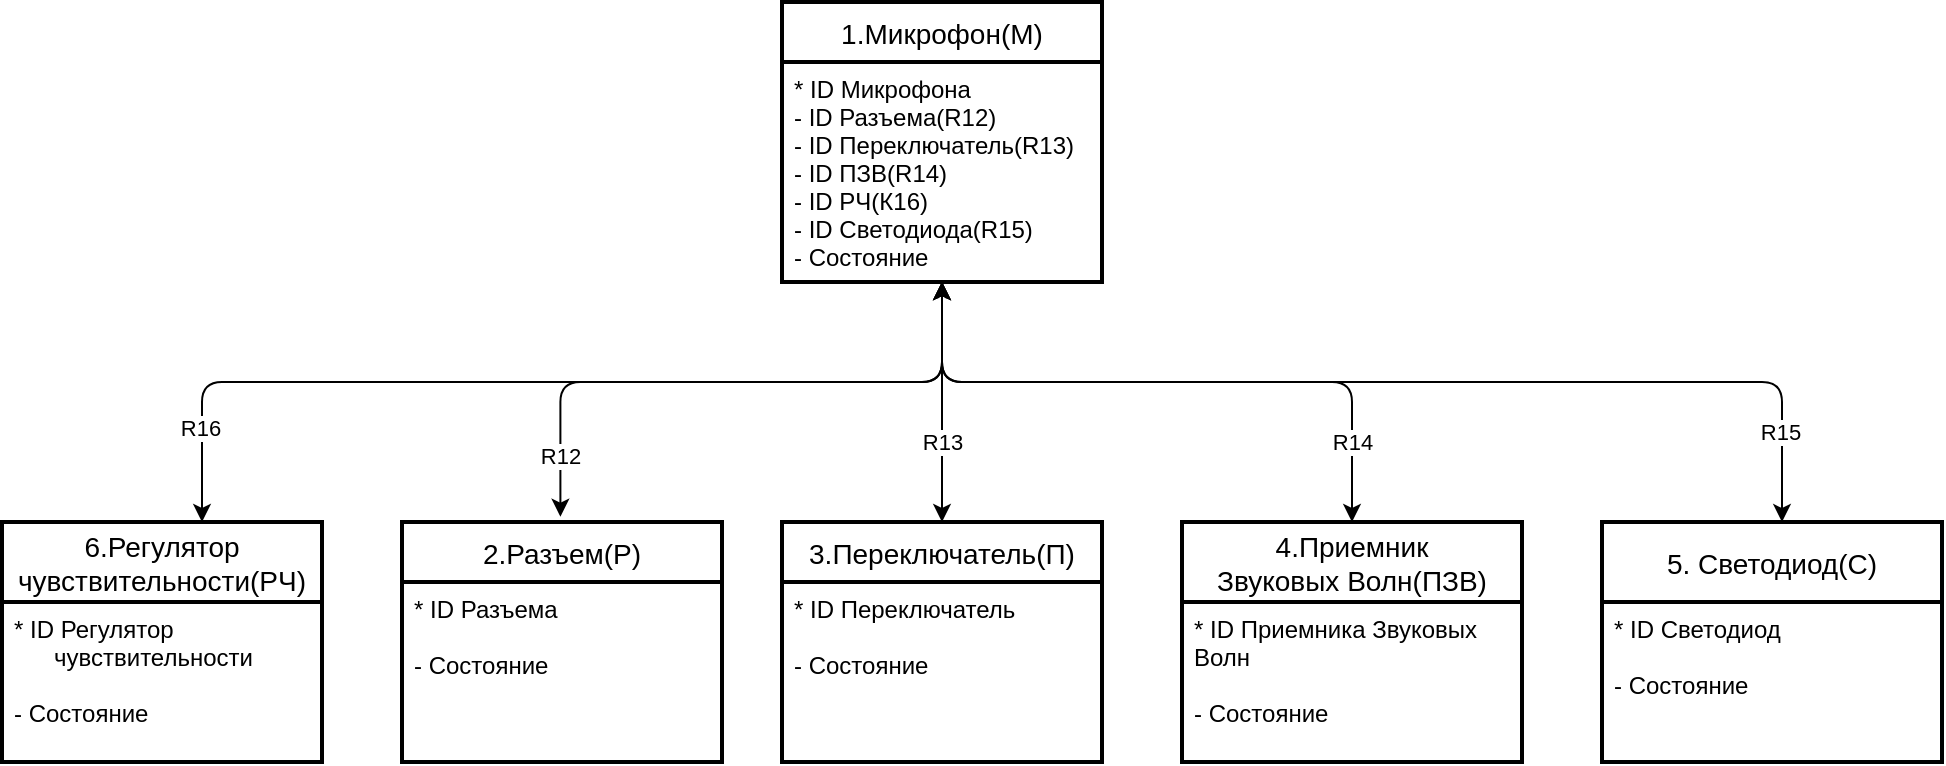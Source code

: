<mxfile version="13.9.9" type="device" pages="5"><diagram id="ikxePcoZXRHNIZS-PGir" name="ДСС (Информационная модель)"><mxGraphModel dx="1086" dy="806" grid="1" gridSize="10" guides="1" tooltips="1" connect="1" arrows="1" fold="1" page="1" pageScale="1" pageWidth="1169" pageHeight="827" math="0" shadow="0"><root><mxCell id="0"/><mxCell id="1" parent="0"/><mxCell id="WiDHKV_nUNXHJeY43mPu-1" value="1.Микрофон(М)" style="swimlane;childLayout=stackLayout;horizontal=1;startSize=30;horizontalStack=0;rounded=0;fontSize=14;fontStyle=0;strokeWidth=2;resizeParent=0;resizeLast=1;shadow=0;dashed=0;align=center;swimlaneFillColor=none;" parent="1" vertex="1"><mxGeometry x="460" y="330" width="160" height="140" as="geometry"/></mxCell><mxCell id="WiDHKV_nUNXHJeY43mPu-2" value="* ID Микрофона&#10;- ID Разъема(R12)&#10;- ID Переключатель(R13)&#10;- ID ПЗВ(R14)&#10;- ID РЧ(К16)&#10;- ID Светодиода(R15)&#10;- Состояние" style="align=left;strokeColor=none;fillColor=none;spacingLeft=4;fontSize=12;verticalAlign=top;resizable=0;rotatable=0;part=1;" parent="WiDHKV_nUNXHJeY43mPu-1" vertex="1"><mxGeometry y="30" width="160" height="110" as="geometry"/></mxCell><mxCell id="WiDHKV_nUNXHJeY43mPu-3" value="2.Разъем(Р)" style="swimlane;childLayout=stackLayout;horizontal=1;startSize=30;horizontalStack=0;rounded=0;fontSize=14;fontStyle=0;strokeWidth=2;resizeParent=0;resizeLast=1;shadow=0;dashed=0;align=center;swimlaneFillColor=none;" parent="1" vertex="1"><mxGeometry x="270" y="590" width="160" height="120" as="geometry"/></mxCell><mxCell id="WiDHKV_nUNXHJeY43mPu-4" value="* ID Разъема&#10;&#10;- Состояние" style="align=left;strokeColor=none;fillColor=none;spacingLeft=4;fontSize=12;verticalAlign=top;resizable=0;rotatable=0;part=1;" parent="WiDHKV_nUNXHJeY43mPu-3" vertex="1"><mxGeometry y="30" width="160" height="90" as="geometry"/></mxCell><mxCell id="WiDHKV_nUNXHJeY43mPu-13" style="edgeStyle=orthogonalEdgeStyle;rounded=1;orthogonalLoop=1;jettySize=auto;html=1;exitX=0.5;exitY=0;exitDx=0;exitDy=0;startArrow=classic;startFill=1;" parent="1" source="WiDHKV_nUNXHJeY43mPu-5" target="WiDHKV_nUNXHJeY43mPu-2" edge="1"><mxGeometry relative="1" as="geometry"><Array as="points"><mxPoint x="540" y="590"/></Array></mxGeometry></mxCell><mxCell id="WiDHKV_nUNXHJeY43mPu-15" value="R13" style="edgeLabel;html=1;align=center;verticalAlign=middle;resizable=0;points=[];" parent="WiDHKV_nUNXHJeY43mPu-13" vertex="1" connectable="0"><mxGeometry x="-0.629" relative="1" as="geometry"><mxPoint y="-17.5" as="offset"/></mxGeometry></mxCell><mxCell id="WiDHKV_nUNXHJeY43mPu-5" value="3.Переключатель(П)" style="swimlane;childLayout=stackLayout;horizontal=1;startSize=30;horizontalStack=0;rounded=0;fontSize=14;fontStyle=0;strokeWidth=2;resizeParent=0;resizeLast=1;shadow=0;dashed=0;align=center;swimlaneFillColor=none;" parent="1" vertex="1"><mxGeometry x="460" y="590" width="160" height="120" as="geometry"/></mxCell><mxCell id="WiDHKV_nUNXHJeY43mPu-6" value="* ID Переключатель&#10;&#10;- Состояние" style="align=left;strokeColor=none;fillColor=none;spacingLeft=4;fontSize=12;verticalAlign=top;resizable=0;rotatable=0;part=1;" parent="WiDHKV_nUNXHJeY43mPu-5" vertex="1"><mxGeometry y="30" width="160" height="90" as="geometry"/></mxCell><mxCell id="WiDHKV_nUNXHJeY43mPu-16" style="edgeStyle=orthogonalEdgeStyle;rounded=1;orthogonalLoop=1;jettySize=auto;html=1;exitX=0.5;exitY=0;exitDx=0;exitDy=0;startArrow=classic;startFill=1;" parent="1" source="WiDHKV_nUNXHJeY43mPu-7" target="WiDHKV_nUNXHJeY43mPu-2" edge="1"><mxGeometry relative="1" as="geometry"><Array as="points"><mxPoint x="745" y="520"/><mxPoint x="540" y="520"/></Array></mxGeometry></mxCell><mxCell id="WiDHKV_nUNXHJeY43mPu-17" value="R14" style="edgeLabel;html=1;align=center;verticalAlign=middle;resizable=0;points=[];" parent="WiDHKV_nUNXHJeY43mPu-16" vertex="1" connectable="0"><mxGeometry x="-0.323" relative="1" as="geometry"><mxPoint x="40" y="30" as="offset"/></mxGeometry></mxCell><mxCell id="WiDHKV_nUNXHJeY43mPu-7" value="4.Приемник &#10;Звуковых Волн(ПЗВ)" style="swimlane;childLayout=stackLayout;horizontal=1;startSize=40;horizontalStack=0;rounded=0;fontSize=14;fontStyle=0;strokeWidth=2;resizeParent=0;resizeLast=1;shadow=0;dashed=0;align=center;swimlaneFillColor=none;" parent="1" vertex="1"><mxGeometry x="660" y="590" width="170" height="120" as="geometry"/></mxCell><mxCell id="WiDHKV_nUNXHJeY43mPu-8" value="* ID Приемника Звуковых&#10;Волн&#10;&#10;- Состояние" style="align=left;strokeColor=none;fillColor=none;spacingLeft=4;fontSize=12;verticalAlign=top;resizable=0;rotatable=0;part=1;" parent="WiDHKV_nUNXHJeY43mPu-7" vertex="1"><mxGeometry y="40" width="170" height="80" as="geometry"/></mxCell><mxCell id="49BtEt5Ohc3xfg5ykFSE-4" style="edgeStyle=orthogonalEdgeStyle;rounded=1;sketch=0;jumpStyle=none;orthogonalLoop=1;jettySize=auto;html=1;shadow=0;startArrow=classic;startFill=1;endArrow=openThin;endFill=0;endSize=6;strokeColor=#000000;" parent="1" source="49BtEt5Ohc3xfg5ykFSE-2" target="WiDHKV_nUNXHJeY43mPu-2" edge="1"><mxGeometry relative="1" as="geometry"><Array as="points"><mxPoint x="960" y="520"/><mxPoint x="540" y="520"/></Array></mxGeometry></mxCell><mxCell id="1abxc7mANhAci_nwdMnG-1" value="R15" style="edgeLabel;html=1;align=center;verticalAlign=middle;resizable=0;points=[];" parent="49BtEt5Ohc3xfg5ykFSE-4" vertex="1" connectable="0"><mxGeometry x="-0.833" y="1" relative="1" as="geometry"><mxPoint as="offset"/></mxGeometry></mxCell><mxCell id="49BtEt5Ohc3xfg5ykFSE-2" value="5. Светодиод(С)" style="swimlane;childLayout=stackLayout;horizontal=1;startSize=40;horizontalStack=0;rounded=0;fontSize=14;fontStyle=0;strokeWidth=2;resizeParent=0;resizeLast=1;shadow=0;dashed=0;align=center;swimlaneFillColor=none;" parent="1" vertex="1"><mxGeometry x="870" y="590" width="170" height="120" as="geometry"/></mxCell><mxCell id="49BtEt5Ohc3xfg5ykFSE-3" value="* ID Светодиод&#10;&#10;- Состояние" style="align=left;strokeColor=none;fillColor=none;spacingLeft=4;fontSize=12;verticalAlign=top;resizable=0;rotatable=0;part=1;" parent="49BtEt5Ohc3xfg5ykFSE-2" vertex="1"><mxGeometry y="40" width="170" height="80" as="geometry"/></mxCell><mxCell id="49BtEt5Ohc3xfg5ykFSE-7" style="edgeStyle=orthogonalEdgeStyle;rounded=1;sketch=0;jumpStyle=none;orthogonalLoop=1;jettySize=auto;html=1;exitX=0.5;exitY=1;exitDx=0;exitDy=0;shadow=0;startArrow=classic;startFill=1;endArrow=classic;endFill=1;endSize=6;strokeColor=#000000;entryX=0.495;entryY=-0.022;entryDx=0;entryDy=0;entryPerimeter=0;" parent="1" source="WiDHKV_nUNXHJeY43mPu-2" target="WiDHKV_nUNXHJeY43mPu-3" edge="1"><mxGeometry relative="1" as="geometry"><mxPoint x="350" y="580" as="targetPoint"/><Array as="points"><mxPoint x="540" y="520"/><mxPoint x="349" y="520"/></Array></mxGeometry></mxCell><mxCell id="49BtEt5Ohc3xfg5ykFSE-8" value="R12" style="edgeLabel;html=1;align=center;verticalAlign=middle;resizable=0;points=[];" parent="49BtEt5Ohc3xfg5ykFSE-7" vertex="1" connectable="0"><mxGeometry x="0.853" y="1" relative="1" as="geometry"><mxPoint x="-1.01" y="-7.71" as="offset"/></mxGeometry></mxCell><mxCell id="l7Zj7CKTPKuDQzaGenHm-3" style="edgeStyle=orthogonalEdgeStyle;rounded=1;sketch=0;jumpStyle=none;orthogonalLoop=1;jettySize=auto;html=1;shadow=0;startArrow=classic;startFill=1;endArrow=classic;endFill=1;endSize=6;strokeColor=#000000;" parent="1" source="l7Zj7CKTPKuDQzaGenHm-1" target="WiDHKV_nUNXHJeY43mPu-2" edge="1"><mxGeometry relative="1" as="geometry"><Array as="points"><mxPoint x="170" y="520"/><mxPoint x="540" y="520"/></Array></mxGeometry></mxCell><mxCell id="l7Zj7CKTPKuDQzaGenHm-4" value="R16" style="edgeLabel;html=1;align=center;verticalAlign=middle;resizable=0;points=[];" parent="l7Zj7CKTPKuDQzaGenHm-3" vertex="1" connectable="0"><mxGeometry x="-0.807" y="1" relative="1" as="geometry"><mxPoint as="offset"/></mxGeometry></mxCell><mxCell id="l7Zj7CKTPKuDQzaGenHm-1" value="6.Регулятор &#10;чувствительности(РЧ)" style="swimlane;childLayout=stackLayout;horizontal=1;startSize=40;horizontalStack=0;rounded=0;fontSize=14;fontStyle=0;strokeWidth=2;resizeParent=0;resizeLast=1;shadow=0;dashed=0;align=center;swimlaneFillColor=none;" parent="1" vertex="1"><mxGeometry x="70" y="590" width="160" height="120" as="geometry"><mxRectangle x="90" y="590" width="180" height="40" as="alternateBounds"/></mxGeometry></mxCell><mxCell id="l7Zj7CKTPKuDQzaGenHm-2" value="* ID Регулятор &#10;      чувствительности&#10;&#10;- Состояние" style="align=left;strokeColor=none;fillColor=none;spacingLeft=4;fontSize=12;verticalAlign=top;resizable=0;rotatable=0;part=1;" parent="l7Zj7CKTPKuDQzaGenHm-1" vertex="1"><mxGeometry y="40" width="160" height="80" as="geometry"/></mxCell></root></mxGraphModel></diagram><diagram id="GnGy14Xz8N24i6dcAO_b" name="МВО"><mxGraphModel dx="1086" dy="806" grid="1" gridSize="10" guides="1" tooltips="1" connect="1" arrows="1" fold="1" page="1" pageScale="1" pageWidth="1169" pageHeight="827" math="0" shadow="0"><root><mxCell id="N4LM2XJO-k6mRtON3Eux-0"/><mxCell id="N4LM2XJO-k6mRtON3Eux-1" parent="N4LM2XJO-k6mRtON3Eux-0"/><mxCell id="qCQLjxVPg1CYDahwV0MW-1" style="edgeStyle=orthogonalEdgeStyle;rounded=0;orthogonalLoop=1;jettySize=auto;html=1;exitX=0.5;exitY=1;exitDx=0;exitDy=0;entryX=0.5;entryY=0;entryDx=0;entryDy=0;entryPerimeter=0;" parent="N4LM2XJO-k6mRtON3Eux-1" source="IJkYkAv4jX33Lpgatka_-0" target="yYZ1yEbNPOvLeBWqA3pk-0" edge="1"><mxGeometry relative="1" as="geometry"/></mxCell><mxCell id="qCQLjxVPg1CYDahwV0MW-2" value="M1, M2, M3, M4, M5, M6" style="edgeLabel;html=1;align=center;verticalAlign=middle;resizable=0;points=[];" parent="qCQLjxVPg1CYDahwV0MW-1" vertex="1" connectable="0"><mxGeometry x="-0.26" y="1" relative="1" as="geometry"><mxPoint as="offset"/></mxGeometry></mxCell><mxCell id="IJkYkAv4jX33Lpgatka_-0" value="&lt;font style=&quot;font-size: 19px&quot;&gt;Пользователь&lt;/font&gt;" style="whiteSpace=wrap;html=1;align=center;strokeWidth=2;" parent="N4LM2XJO-k6mRtON3Eux-1" vertex="1"><mxGeometry x="404.5" y="50" width="235.5" height="70" as="geometry"/></mxCell><mxCell id="IJkYkAv4jX33Lpgatka_-17" style="edgeStyle=orthogonalEdgeStyle;orthogonalLoop=1;jettySize=auto;html=1;exitX=0;exitY=0.5;exitDx=0;exitDy=0;endArrow=openThin;endFill=0;endSize=11;rounded=1;exitPerimeter=0;entryX=1;entryY=0.5;entryDx=0;entryDy=0;entryPerimeter=0;startArrow=none;startFill=0;" parent="N4LM2XJO-k6mRtON3Eux-1" source="yYZ1yEbNPOvLeBWqA3pk-0" target="yYZ1yEbNPOvLeBWqA3pk-1" edge="1"><mxGeometry relative="1" as="geometry"><mxPoint x="404.5" y="270" as="sourcePoint"/><mxPoint x="231.15" y="240.6" as="targetPoint"/><Array as="points"/></mxGeometry></mxCell><mxCell id="IJkYkAv4jX33Lpgatka_-20" value="Р1, P2" style="edgeLabel;html=1;align=center;verticalAlign=middle;resizable=0;points=[];" parent="IJkYkAv4jX33Lpgatka_-17" vertex="1" connectable="0"><mxGeometry x="-0.051" y="1" relative="1" as="geometry"><mxPoint x="1" as="offset"/></mxGeometry></mxCell><mxCell id="JOyBHDkAQwjeoLzaM6fR-0" style="edgeStyle=orthogonalEdgeStyle;orthogonalLoop=1;jettySize=auto;html=1;exitX=0.154;exitY=0.941;exitDx=0;exitDy=0;entryX=1;entryY=0.5;entryDx=0;entryDy=0;entryPerimeter=0;endArrow=openThin;endFill=0;endSize=11;exitPerimeter=0;rounded=1;startArrow=none;startFill=0;" parent="N4LM2XJO-k6mRtON3Eux-1" source="yYZ1yEbNPOvLeBWqA3pk-0" target="yYZ1yEbNPOvLeBWqA3pk-2" edge="1"><mxGeometry relative="1" as="geometry"><mxPoint x="464.788" y="306.16" as="sourcePoint"/><mxPoint x="307" y="379.36" as="targetPoint"/><Array as="points"><mxPoint x="460" y="365"/></Array></mxGeometry></mxCell><mxCell id="JOyBHDkAQwjeoLzaM6fR-1" value="П1, П2" style="edgeLabel;html=1;align=center;verticalAlign=middle;resizable=0;points=[];" parent="JOyBHDkAQwjeoLzaM6fR-0" vertex="1" connectable="0"><mxGeometry x="0.482" y="-8" relative="1" as="geometry"><mxPoint y="8" as="offset"/></mxGeometry></mxCell><mxCell id="JOyBHDkAQwjeoLzaM6fR-2" style="edgeStyle=orthogonalEdgeStyle;orthogonalLoop=1;jettySize=auto;html=1;endArrow=openThin;endFill=0;endSize=11;rounded=1;entryX=0.5;entryY=0;entryDx=0;entryDy=0;entryPerimeter=0;" parent="N4LM2XJO-k6mRtON3Eux-1" target="yYZ1yEbNPOvLeBWqA3pk-5" edge="1"><mxGeometry relative="1" as="geometry"><mxPoint x="512" y="291" as="sourcePoint"/><mxPoint x="487.686" y="393.376" as="targetPoint"/><Array as="points"><mxPoint x="512" y="300"/><mxPoint x="512" y="300"/></Array></mxGeometry></mxCell><mxCell id="a0IdH2MmlZdlQhQTbN0S-0" value="ПЗВ1, ПЗВ2" style="edgeLabel;html=1;align=center;verticalAlign=middle;resizable=0;points=[];" parent="JOyBHDkAQwjeoLzaM6fR-2" vertex="1" connectable="0"><mxGeometry x="0.476" y="3" relative="1" as="geometry"><mxPoint x="-2.93" y="-25.88" as="offset"/></mxGeometry></mxCell><mxCell id="WbXiieD81qn0h2HKoQbZ-0" style="edgeStyle=orthogonalEdgeStyle;orthogonalLoop=1;jettySize=auto;html=1;exitX=0.89;exitY=0.89;exitDx=0;exitDy=0;entryX=0.5;entryY=0;entryDx=0;entryDy=0;entryPerimeter=0;endArrow=openThin;endFill=0;endSize=11;strokeWidth=1;exitPerimeter=0;curved=1;" parent="N4LM2XJO-k6mRtON3Eux-1" source="yYZ1yEbNPOvLeBWqA3pk-0" target="yYZ1yEbNPOvLeBWqA3pk-6" edge="1"><mxGeometry relative="1" as="geometry"><mxPoint x="605.423" y="298.314" as="sourcePoint"/><mxPoint x="690.05" y="366" as="targetPoint"/><Array as="points"><mxPoint x="620" y="282"/><mxPoint x="714" y="282"/></Array></mxGeometry></mxCell><mxCell id="WbXiieD81qn0h2HKoQbZ-2" value="С1, С2" style="edgeLabel;html=1;align=center;verticalAlign=middle;resizable=0;points=[];" parent="WbXiieD81qn0h2HKoQbZ-0" vertex="1" connectable="0"><mxGeometry x="0.607" y="-4" relative="1" as="geometry"><mxPoint x="3.93" y="5.67" as="offset"/></mxGeometry></mxCell><mxCell id="WbXiieD81qn0h2HKoQbZ-4" style="edgeStyle=orthogonalEdgeStyle;curved=1;orthogonalLoop=1;jettySize=auto;html=1;exitX=1;exitY=0.5;exitDx=0;exitDy=0;entryX=0;entryY=0.5;entryDx=0;entryDy=0;endArrow=openThin;endFill=0;endSize=11;exitPerimeter=0;entryPerimeter=0;" parent="N4LM2XJO-k6mRtON3Eux-1" source="yYZ1yEbNPOvLeBWqA3pk-0" target="yYZ1yEbNPOvLeBWqA3pk-7" edge="1"><mxGeometry relative="1" as="geometry"><mxPoint x="640.0" y="270" as="sourcePoint"/><mxPoint x="800" y="255" as="targetPoint"/><Array as="points"/></mxGeometry></mxCell><mxCell id="L4srSqqDqU7ohT_5DuIJ-1" value="РЧ1, РЧ2, РЧ3" style="edgeLabel;html=1;align=center;verticalAlign=middle;resizable=0;points=[];" parent="WbXiieD81qn0h2HKoQbZ-4" vertex="1" connectable="0"><mxGeometry x="0.007" y="2" relative="1" as="geometry"><mxPoint as="offset"/></mxGeometry></mxCell><mxCell id="yYZ1yEbNPOvLeBWqA3pk-0" value="&lt;font style=&quot;font-size: 18px&quot;&gt;Микрофон&lt;/font&gt;" style="strokeWidth=2;html=1;shape=mxgraph.flowchart.terminator;whiteSpace=wrap;" parent="N4LM2XJO-k6mRtON3Eux-1" vertex="1"><mxGeometry x="432.25" y="220" width="180" height="70" as="geometry"/></mxCell><mxCell id="yYZ1yEbNPOvLeBWqA3pk-1" value="&lt;font style=&quot;font-size: 18px&quot;&gt;Разъем&lt;/font&gt;" style="strokeWidth=2;html=1;shape=mxgraph.flowchart.terminator;whiteSpace=wrap;" parent="N4LM2XJO-k6mRtON3Eux-1" vertex="1"><mxGeometry x="140" y="225" width="140" height="60" as="geometry"/></mxCell><mxCell id="yYZ1yEbNPOvLeBWqA3pk-2" value="&lt;font style=&quot;font-size: 18px&quot;&gt;Переключатель&lt;/font&gt;" style="strokeWidth=2;html=1;shape=mxgraph.flowchart.terminator;whiteSpace=wrap;" parent="N4LM2XJO-k6mRtON3Eux-1" vertex="1"><mxGeometry x="140" y="330" width="160" height="70" as="geometry"/></mxCell><mxCell id="yYZ1yEbNPOvLeBWqA3pk-5" value="&lt;font style=&quot;font-size: 15px&quot;&gt;Приемник Звуковых сигналов&lt;/font&gt;" style="strokeWidth=2;html=1;shape=mxgraph.flowchart.terminator;whiteSpace=wrap;" parent="N4LM2XJO-k6mRtON3Eux-1" vertex="1"><mxGeometry x="432.25" y="414" width="160" height="70" as="geometry"/></mxCell><mxCell id="yYZ1yEbNPOvLeBWqA3pk-6" value="&lt;font style=&quot;font-size: 18px&quot;&gt;Светодиод&lt;/font&gt;" style="strokeWidth=2;html=1;shape=mxgraph.flowchart.terminator;whiteSpace=wrap;" parent="N4LM2XJO-k6mRtON3Eux-1" vertex="1"><mxGeometry x="640" y="381" width="147.75" height="66" as="geometry"/></mxCell><mxCell id="yYZ1yEbNPOvLeBWqA3pk-7" value="&lt;span style=&quot;font-size: 18px&quot;&gt;Регулятор чувствительности&lt;/span&gt;" style="strokeWidth=2;html=1;shape=mxgraph.flowchart.terminator;whiteSpace=wrap;" parent="N4LM2XJO-k6mRtON3Eux-1" vertex="1"><mxGeometry x="787.75" y="220" width="180" height="70" as="geometry"/></mxCell></root></mxGraphModel></diagram><diagram id="wM5amDd9r6uL01MpVzOk" name="Каналы управления"><mxGraphModel dx="362" dy="269" grid="1" gridSize="10" guides="1" tooltips="1" connect="1" arrows="1" fold="1" page="1" pageScale="1" pageWidth="1169" pageHeight="827" math="0" shadow="0"><root><mxCell id="7iJhNhtv6xkUtnjRPIct-0"/><mxCell id="7iJhNhtv6xkUtnjRPIct-1" parent="7iJhNhtv6xkUtnjRPIct-0"/><mxCell id="F_KNuVomp2eY4BxJ22Z8-0" value="&lt;font style=&quot;font-size: 16px&quot;&gt;Микрофон&lt;/font&gt;" style="html=1;rounded=0;glass=0;strokeColor=#000000;gradientColor=none;strokeWidth=2;" parent="7iJhNhtv6xkUtnjRPIct-1" vertex="1"><mxGeometry x="160" y="70" width="110" height="50" as="geometry"/></mxCell><mxCell id="F_KNuVomp2eY4BxJ22Z8-1" value="Приемник Звуковых&amp;nbsp;&lt;br&gt;Волн" style="html=1;rounded=0;glass=0;strokeColor=#000000;gradientColor=none;strokeWidth=2;" parent="7iJhNhtv6xkUtnjRPIct-1" vertex="1"><mxGeometry x="525" y="70" width="120" height="50" as="geometry"/></mxCell><mxCell id="2C8MXBR9kTWsg7YLtPEB-0" value="&lt;font style=&quot;font-size: 15px&quot;&gt;Светодиод&lt;/font&gt;" style="html=1;rounded=0;glass=0;strokeColor=#000000;gradientColor=none;strokeWidth=2;" parent="7iJhNhtv6xkUtnjRPIct-1" vertex="1"><mxGeometry x="730" y="70" width="120" height="50" as="geometry"/></mxCell><mxCell id="YD-k4RrQili6soldZ5Lj-0" value="&lt;font style=&quot;font-size: 15px&quot;&gt;Регулятор &lt;br&gt;чувствительности&lt;/font&gt;" style="html=1;rounded=0;glass=0;strokeColor=#000000;gradientColor=none;strokeWidth=2;" parent="7iJhNhtv6xkUtnjRPIct-1" vertex="1"><mxGeometry x="910" y="70" width="130" height="50" as="geometry"/></mxCell><mxCell id="RBNuLnrPMo6neEHzxlHz-1" value="&lt;span style=&quot;font-size: 15px&quot;&gt;Переключатель&lt;/span&gt;" style="html=1;rounded=0;glass=0;strokeColor=#000000;gradientColor=none;strokeWidth=2;" parent="7iJhNhtv6xkUtnjRPIct-1" vertex="1"><mxGeometry x="1100" y="70" width="130" height="50" as="geometry"/></mxCell><mxCell id="JVK28eA2YnpjxM4e8HuQ-1" style="edgeStyle=orthogonalEdgeStyle;curved=1;orthogonalLoop=1;jettySize=auto;html=1;startArrow=classicThin;startFill=1;endArrow=none;endFill=0;endSize=6;strokeColor=#000000;" parent="7iJhNhtv6xkUtnjRPIct-1" source="JVK28eA2YnpjxM4e8HuQ-0" edge="1"><mxGeometry relative="1" as="geometry"><mxPoint x="195" y="150" as="targetPoint"/></mxGeometry></mxCell><mxCell id="JVK28eA2YnpjxM4e8HuQ-2" value="Разъем подключен к устройству" style="edgeLabel;html=1;align=center;verticalAlign=middle;resizable=0;points=[];" parent="JVK28eA2YnpjxM4e8HuQ-1" vertex="1" connectable="0"><mxGeometry x="-0.378" y="-2" relative="1" as="geometry"><mxPoint x="3" y="-21.38" as="offset"/></mxGeometry></mxCell><mxCell id="xorwt1V-t9hDhm5q6CAp-5" style="edgeStyle=orthogonalEdgeStyle;rounded=0;orthogonalLoop=1;jettySize=auto;html=1;exitX=0.5;exitY=1;exitDx=0;exitDy=0;entryX=0.5;entryY=0;entryDx=0;entryDy=0;startArrow=none;startFill=0;endArrow=openThin;endFill=0;" parent="7iJhNhtv6xkUtnjRPIct-1" source="JVK28eA2YnpjxM4e8HuQ-0" target="xorwt1V-t9hDhm5q6CAp-4" edge="1"><mxGeometry relative="1" as="geometry"/></mxCell><mxCell id="JVK28eA2YnpjxM4e8HuQ-0" value="&lt;font style=&quot;font-size: 15px&quot;&gt;Выключен&lt;/font&gt;" style="html=1;rounded=0;glass=0;strokeColor=#000000;strokeWidth=1;gradientColor=none;" parent="7iJhNhtv6xkUtnjRPIct-1" vertex="1"><mxGeometry x="145" y="210" width="100" height="40" as="geometry"/></mxCell><mxCell id="xorwt1V-t9hDhm5q6CAp-17" style="edgeStyle=orthogonalEdgeStyle;rounded=0;orthogonalLoop=1;jettySize=auto;html=1;exitX=0.5;exitY=1;exitDx=0;exitDy=0;entryX=0.5;entryY=0;entryDx=0;entryDy=0;startArrow=none;startFill=0;endArrow=openThin;endFill=0;" parent="7iJhNhtv6xkUtnjRPIct-1" source="JVK28eA2YnpjxM4e8HuQ-3" target="xorwt1V-t9hDhm5q6CAp-16" edge="1"><mxGeometry relative="1" as="geometry"/></mxCell><mxCell id="JVK28eA2YnpjxM4e8HuQ-3" value="&lt;font style=&quot;font-size: 15px&quot;&gt;Выключен&lt;/font&gt;" style="html=1;rounded=0;glass=0;strokeColor=#000000;strokeWidth=1;gradientColor=none;" parent="7iJhNhtv6xkUtnjRPIct-1" vertex="1"><mxGeometry x="530" y="210" width="105" height="35" as="geometry"/></mxCell><mxCell id="xorwt1V-t9hDhm5q6CAp-25" style="edgeStyle=orthogonalEdgeStyle;rounded=0;orthogonalLoop=1;jettySize=auto;html=1;exitX=0.5;exitY=1;exitDx=0;exitDy=0;entryX=0.5;entryY=0;entryDx=0;entryDy=0;startArrow=none;startFill=0;endArrow=openThin;endFill=0;" parent="7iJhNhtv6xkUtnjRPIct-1" source="JVK28eA2YnpjxM4e8HuQ-5" target="xorwt1V-t9hDhm5q6CAp-24" edge="1"><mxGeometry relative="1" as="geometry"/></mxCell><mxCell id="JVK28eA2YnpjxM4e8HuQ-5" value="&lt;font style=&quot;font-size: 15px&quot;&gt;Ожидание&lt;/font&gt;" style="html=1;rounded=0;glass=0;strokeColor=#000000;strokeWidth=1;gradientColor=none;" parent="7iJhNhtv6xkUtnjRPIct-1" vertex="1"><mxGeometry x="920" y="210" width="115" height="35" as="geometry"/></mxCell><mxCell id="xorwt1V-t9hDhm5q6CAp-12" style="edgeStyle=orthogonalEdgeStyle;rounded=0;orthogonalLoop=1;jettySize=auto;html=1;exitX=0.5;exitY=1;exitDx=0;exitDy=0;entryX=0.5;entryY=0;entryDx=0;entryDy=0;startArrow=none;startFill=0;endArrow=openThin;endFill=0;" parent="7iJhNhtv6xkUtnjRPIct-1" source="JVK28eA2YnpjxM4e8HuQ-6" target="xorwt1V-t9hDhm5q6CAp-11" edge="1"><mxGeometry relative="1" as="geometry"/></mxCell><mxCell id="JVK28eA2YnpjxM4e8HuQ-6" value="&lt;font style=&quot;font-size: 15px&quot;&gt;Выключен&lt;/font&gt;" style="html=1;rounded=0;glass=0;strokeColor=#000000;strokeWidth=1;gradientColor=none;" parent="7iJhNhtv6xkUtnjRPIct-1" vertex="1"><mxGeometry x="1110" y="207.5" width="110" height="37.5" as="geometry"/></mxCell><mxCell id="xorwt1V-t9hDhm5q6CAp-2" value="Разъем" style="html=1;rounded=0;glass=0;strokeColor=#000000;gradientColor=none;strokeWidth=2;" parent="7iJhNhtv6xkUtnjRPIct-1" vertex="1"><mxGeometry x="340" y="70" width="120" height="50" as="geometry"/></mxCell><mxCell id="xorwt1V-t9hDhm5q6CAp-7" style="edgeStyle=orthogonalEdgeStyle;rounded=0;orthogonalLoop=1;jettySize=auto;html=1;exitX=0.5;exitY=1;exitDx=0;exitDy=0;entryX=0.5;entryY=0;entryDx=0;entryDy=0;startArrow=none;startFill=0;endArrow=openThin;endFill=0;" parent="7iJhNhtv6xkUtnjRPIct-1" source="xorwt1V-t9hDhm5q6CAp-3" target="xorwt1V-t9hDhm5q6CAp-6" edge="1"><mxGeometry relative="1" as="geometry"/></mxCell><mxCell id="xorwt1V-t9hDhm5q6CAp-3" value="&lt;font style=&quot;font-size: 15px&quot;&gt;Не подключен&lt;/font&gt;" style="html=1;rounded=0;glass=0;strokeColor=#000000;strokeWidth=1;gradientColor=none;" parent="7iJhNhtv6xkUtnjRPIct-1" vertex="1"><mxGeometry x="350" y="210" width="100" height="40" as="geometry"/></mxCell><mxCell id="xorwt1V-t9hDhm5q6CAp-8" style="edgeStyle=orthogonalEdgeStyle;rounded=0;orthogonalLoop=1;jettySize=auto;html=1;exitX=1;exitY=0.5;exitDx=0;exitDy=0;startArrow=none;startFill=0;endArrow=openThin;endFill=0;" parent="7iJhNhtv6xkUtnjRPIct-1" source="xorwt1V-t9hDhm5q6CAp-4" edge="1"><mxGeometry relative="1" as="geometry"><mxPoint x="400" y="380" as="targetPoint"/></mxGeometry></mxCell><mxCell id="xorwt1V-t9hDhm5q6CAp-10" style="edgeStyle=orthogonalEdgeStyle;rounded=0;orthogonalLoop=1;jettySize=auto;html=1;exitX=0.5;exitY=1;exitDx=0;exitDy=0;entryX=0.5;entryY=0;entryDx=0;entryDy=0;startArrow=none;startFill=0;endArrow=openThin;endFill=0;" parent="7iJhNhtv6xkUtnjRPIct-1" source="xorwt1V-t9hDhm5q6CAp-4" target="xorwt1V-t9hDhm5q6CAp-9" edge="1"><mxGeometry relative="1" as="geometry"/></mxCell><mxCell id="_wcH5vg4fQWK-Zk3DAwg-0" value="&lt;hr&gt;" style="edgeLabel;html=1;align=center;verticalAlign=middle;resizable=0;points=[];" vertex="1" connectable="0" parent="xorwt1V-t9hDhm5q6CAp-10"><mxGeometry x="0.317" y="2" relative="1" as="geometry"><mxPoint as="offset"/></mxGeometry></mxCell><mxCell id="xorwt1V-t9hDhm5q6CAp-4" value="&lt;font style=&quot;font-size: 15px&quot;&gt;Готов к работе&lt;/font&gt;" style="html=1;rounded=0;glass=0;strokeColor=#000000;strokeWidth=1;gradientColor=none;" parent="7iJhNhtv6xkUtnjRPIct-1" vertex="1"><mxGeometry x="142.5" y="360" width="105" height="40" as="geometry"/></mxCell><mxCell id="xorwt1V-t9hDhm5q6CAp-6" value="&lt;font style=&quot;font-size: 15px&quot;&gt;Подключен&lt;/font&gt;" style="html=1;rounded=0;glass=0;strokeColor=#000000;strokeWidth=1;gradientColor=none;" parent="7iJhNhtv6xkUtnjRPIct-1" vertex="1"><mxGeometry x="350" y="440" width="100" height="40" as="geometry"/></mxCell><mxCell id="xorwt1V-t9hDhm5q6CAp-13" style="edgeStyle=orthogonalEdgeStyle;rounded=0;orthogonalLoop=1;jettySize=auto;html=1;exitX=1;exitY=0.5;exitDx=0;exitDy=0;startArrow=none;startFill=0;endArrow=openThin;endFill=0;" parent="7iJhNhtv6xkUtnjRPIct-1" source="xorwt1V-t9hDhm5q6CAp-9" edge="1"><mxGeometry relative="1" as="geometry"><mxPoint x="1160" y="540" as="targetPoint"/></mxGeometry></mxCell><mxCell id="xorwt1V-t9hDhm5q6CAp-47" style="edgeStyle=orthogonalEdgeStyle;rounded=0;orthogonalLoop=1;jettySize=auto;html=1;exitX=0.5;exitY=1;exitDx=0;exitDy=0;entryX=0.5;entryY=0;entryDx=0;entryDy=0;startArrow=none;startFill=0;endArrow=openThin;endFill=0;" parent="7iJhNhtv6xkUtnjRPIct-1" source="xorwt1V-t9hDhm5q6CAp-9" target="xorwt1V-t9hDhm5q6CAp-46" edge="1"><mxGeometry relative="1" as="geometry"/></mxCell><mxCell id="Hbs_ziCULi5p-yjazKh4-2" style="edgeStyle=orthogonalEdgeStyle;rounded=0;orthogonalLoop=1;jettySize=auto;html=1;exitX=1;exitY=0.5;exitDx=0;exitDy=0;endArrow=openThin;endFill=0;" parent="7iJhNhtv6xkUtnjRPIct-1" source="xorwt1V-t9hDhm5q6CAp-9" edge="1"><mxGeometry relative="1" as="geometry"><mxPoint x="580" y="580" as="targetPoint"/><Array as="points"><mxPoint x="510" y="540"/><mxPoint x="510" y="580"/></Array></mxGeometry></mxCell><mxCell id="Hbs_ziCULi5p-yjazKh4-4" style="edgeStyle=orthogonalEdgeStyle;rounded=0;orthogonalLoop=1;jettySize=auto;html=1;exitX=1;exitY=0.5;exitDx=0;exitDy=0;endArrow=openThin;endFill=0;" parent="7iJhNhtv6xkUtnjRPIct-1" source="xorwt1V-t9hDhm5q6CAp-9" edge="1"><mxGeometry relative="1" as="geometry"><mxPoint x="790" y="570" as="targetPoint"/><Array as="points"><mxPoint x="700" y="540"/><mxPoint x="700" y="570"/></Array></mxGeometry></mxCell><mxCell id="xorwt1V-t9hDhm5q6CAp-9" value="&lt;font style=&quot;font-size: 15px&quot;&gt;Работает&lt;/font&gt;" style="html=1;rounded=0;glass=0;strokeColor=#000000;strokeWidth=1;gradientColor=none;" parent="7iJhNhtv6xkUtnjRPIct-1" vertex="1"><mxGeometry x="141.25" y="520" width="107.5" height="40" as="geometry"/></mxCell><mxCell id="xorwt1V-t9hDhm5q6CAp-11" value="&lt;font style=&quot;font-size: 15px&quot;&gt;Включен&lt;/font&gt;" style="html=1;rounded=0;glass=0;strokeColor=#000000;strokeWidth=1;gradientColor=none;" parent="7iJhNhtv6xkUtnjRPIct-1" vertex="1"><mxGeometry x="1115" y="560" width="100" height="40" as="geometry"/></mxCell><mxCell id="xorwt1V-t9hDhm5q6CAp-33" style="edgeStyle=orthogonalEdgeStyle;rounded=0;orthogonalLoop=1;jettySize=auto;html=1;exitX=0.5;exitY=1;exitDx=0;exitDy=0;entryX=0.5;entryY=0;entryDx=0;entryDy=0;startArrow=none;startFill=0;endArrow=openThin;endFill=0;" parent="7iJhNhtv6xkUtnjRPIct-1" source="xorwt1V-t9hDhm5q6CAp-16" target="xorwt1V-t9hDhm5q6CAp-32" edge="1"><mxGeometry relative="1" as="geometry"/></mxCell><mxCell id="xorwt1V-t9hDhm5q6CAp-16" value="&lt;font style=&quot;font-size: 15px&quot;&gt;Включен&lt;/font&gt;" style="html=1;rounded=0;glass=0;strokeColor=#000000;strokeWidth=1;gradientColor=none;" parent="7iJhNhtv6xkUtnjRPIct-1" vertex="1"><mxGeometry x="532.5" y="600" width="100" height="40" as="geometry"/></mxCell><mxCell id="xorwt1V-t9hDhm5q6CAp-22" style="edgeStyle=orthogonalEdgeStyle;rounded=0;orthogonalLoop=1;jettySize=auto;html=1;exitX=0.5;exitY=1;exitDx=0;exitDy=0;entryX=0.5;entryY=0;entryDx=0;entryDy=0;startArrow=none;startFill=0;endArrow=openThin;endFill=0;" parent="7iJhNhtv6xkUtnjRPIct-1" source="xorwt1V-t9hDhm5q6CAp-20" target="xorwt1V-t9hDhm5q6CAp-21" edge="1"><mxGeometry relative="1" as="geometry"/></mxCell><mxCell id="xorwt1V-t9hDhm5q6CAp-20" value="&lt;font style=&quot;font-size: 15px&quot;&gt;Выключен&lt;/font&gt;" style="html=1;rounded=0;glass=0;strokeColor=#000000;strokeWidth=1;gradientColor=none;" parent="7iJhNhtv6xkUtnjRPIct-1" vertex="1"><mxGeometry x="737.5" y="210" width="105" height="35" as="geometry"/></mxCell><mxCell id="xorwt1V-t9hDhm5q6CAp-29" style="edgeStyle=orthogonalEdgeStyle;rounded=0;orthogonalLoop=1;jettySize=auto;html=1;exitX=0.5;exitY=1;exitDx=0;exitDy=0;entryX=0.5;entryY=0;entryDx=0;entryDy=0;startArrow=none;startFill=0;endArrow=openThin;endFill=0;" parent="7iJhNhtv6xkUtnjRPIct-1" source="xorwt1V-t9hDhm5q6CAp-21" target="xorwt1V-t9hDhm5q6CAp-28" edge="1"><mxGeometry relative="1" as="geometry"/></mxCell><mxCell id="xorwt1V-t9hDhm5q6CAp-21" value="&lt;font style=&quot;font-size: 15px&quot;&gt;Включен&lt;/font&gt;" style="html=1;rounded=0;glass=0;strokeColor=#000000;strokeWidth=1;gradientColor=none;" parent="7iJhNhtv6xkUtnjRPIct-1" vertex="1"><mxGeometry x="737.5" y="605" width="105" height="35" as="geometry"/></mxCell><mxCell id="xorwt1V-t9hDhm5q6CAp-27" style="edgeStyle=orthogonalEdgeStyle;rounded=0;orthogonalLoop=1;jettySize=auto;html=1;exitX=0.5;exitY=1;exitDx=0;exitDy=0;entryX=0.5;entryY=0;entryDx=0;entryDy=0;startArrow=none;startFill=0;endArrow=openThin;endFill=0;" parent="7iJhNhtv6xkUtnjRPIct-1" source="xorwt1V-t9hDhm5q6CAp-24" target="xorwt1V-t9hDhm5q6CAp-26" edge="1"><mxGeometry relative="1" as="geometry"/></mxCell><mxCell id="xorwt1V-t9hDhm5q6CAp-24" value="&lt;span style=&quot;font-size: 15px&quot;&gt;Увеличение/&lt;br&gt;Уменьшение&amp;nbsp;&lt;/span&gt;" style="html=1;rounded=0;glass=0;strokeColor=#000000;strokeWidth=1;gradientColor=none;" parent="7iJhNhtv6xkUtnjRPIct-1" vertex="1"><mxGeometry x="920" y="690" width="115" height="35" as="geometry"/></mxCell><mxCell id="xorwt1V-t9hDhm5q6CAp-26" value="&lt;span style=&quot;font-size: 15px&quot;&gt;Ожидание&lt;/span&gt;" style="html=1;rounded=0;glass=0;strokeColor=#000000;strokeWidth=1;gradientColor=none;" parent="7iJhNhtv6xkUtnjRPIct-1" vertex="1"><mxGeometry x="920" y="990" width="115" height="35" as="geometry"/></mxCell><mxCell id="xorwt1V-t9hDhm5q6CAp-28" value="&lt;font style=&quot;font-size: 15px&quot;&gt;Выключен&lt;/font&gt;" style="html=1;rounded=0;glass=0;strokeColor=#000000;strokeWidth=1;gradientColor=none;" parent="7iJhNhtv6xkUtnjRPIct-1" vertex="1"><mxGeometry x="737.5" y="910" width="105" height="35" as="geometry"/></mxCell><mxCell id="xorwt1V-t9hDhm5q6CAp-32" value="&lt;font style=&quot;font-size: 15px&quot;&gt;Выключен&lt;/font&gt;" style="html=1;rounded=0;glass=0;strokeColor=#000000;strokeWidth=1;gradientColor=none;" parent="7iJhNhtv6xkUtnjRPIct-1" vertex="1"><mxGeometry x="530" y="910" width="105" height="35" as="geometry"/></mxCell><mxCell id="xorwt1V-t9hDhm5q6CAp-51" style="edgeStyle=orthogonalEdgeStyle;rounded=0;orthogonalLoop=1;jettySize=auto;html=1;exitX=1;exitY=0.5;exitDx=0;exitDy=0;startArrow=none;startFill=0;endArrow=openThin;endFill=0;" parent="7iJhNhtv6xkUtnjRPIct-1" source="xorwt1V-t9hDhm5q6CAp-34" edge="1"><mxGeometry relative="1" as="geometry"><mxPoint x="980" y="760" as="targetPoint"/><Array as="points"><mxPoint x="960" y="760"/><mxPoint x="960" y="760"/></Array></mxGeometry></mxCell><mxCell id="xorwt1V-t9hDhm5q6CAp-58" style="edgeStyle=orthogonalEdgeStyle;rounded=0;orthogonalLoop=1;jettySize=auto;html=1;exitX=0.5;exitY=1;exitDx=0;exitDy=0;entryX=0.5;entryY=0;entryDx=0;entryDy=0;startArrow=none;startFill=0;endArrow=openThin;endFill=0;" parent="7iJhNhtv6xkUtnjRPIct-1" source="xorwt1V-t9hDhm5q6CAp-34" target="xorwt1V-t9hDhm5q6CAp-57" edge="1"><mxGeometry relative="1" as="geometry"/></mxCell><mxCell id="xorwt1V-t9hDhm5q6CAp-34" value="&lt;font style=&quot;font-size: 15px&quot;&gt;Работает&lt;/font&gt;" style="html=1;rounded=0;glass=0;strokeColor=#000000;strokeWidth=1;gradientColor=none;" parent="7iJhNhtv6xkUtnjRPIct-1" vertex="1"><mxGeometry x="131.25" y="740" width="127.5" height="40" as="geometry"/></mxCell><mxCell id="xorwt1V-t9hDhm5q6CAp-35" value="&lt;font style=&quot;font-size: 15px&quot;&gt;Выключен&lt;/font&gt;" style="html=1;rounded=0;glass=0;strokeColor=#000000;strokeWidth=1;gradientColor=none;" parent="7iJhNhtv6xkUtnjRPIct-1" vertex="1"><mxGeometry x="142.5" y="920" width="105" height="40" as="geometry"/></mxCell><mxCell id="xorwt1V-t9hDhm5q6CAp-48" style="edgeStyle=orthogonalEdgeStyle;rounded=0;orthogonalLoop=1;jettySize=auto;html=1;exitX=0.5;exitY=1;exitDx=0;exitDy=0;entryX=0.5;entryY=0;entryDx=0;entryDy=0;startArrow=none;startFill=0;endArrow=openThin;endFill=0;" parent="7iJhNhtv6xkUtnjRPIct-1" source="xorwt1V-t9hDhm5q6CAp-46" target="xorwt1V-t9hDhm5q6CAp-34" edge="1"><mxGeometry relative="1" as="geometry"/></mxCell><mxCell id="xorwt1V-t9hDhm5q6CAp-50" style="edgeStyle=orthogonalEdgeStyle;rounded=0;orthogonalLoop=1;jettySize=auto;html=1;exitX=1;exitY=0.5;exitDx=0;exitDy=0;startArrow=none;startFill=0;endArrow=openThin;endFill=0;" parent="7iJhNhtv6xkUtnjRPIct-1" source="xorwt1V-t9hDhm5q6CAp-46" edge="1"><mxGeometry relative="1" as="geometry"><mxPoint x="980" y="650" as="targetPoint"/></mxGeometry></mxCell><mxCell id="xorwt1V-t9hDhm5q6CAp-46" value="&lt;font style=&quot;font-size: 15px&quot;&gt;Установление &lt;br&gt;чувствительности&lt;/font&gt;" style="html=1;rounded=0;glass=0;strokeColor=#000000;strokeWidth=1;gradientColor=none;" parent="7iJhNhtv6xkUtnjRPIct-1" vertex="1"><mxGeometry x="125" y="630" width="140" height="40" as="geometry"/></mxCell><mxCell id="xorwt1V-t9hDhm5q6CAp-59" style="edgeStyle=orthogonalEdgeStyle;rounded=0;orthogonalLoop=1;jettySize=auto;html=1;exitX=0.5;exitY=1;exitDx=0;exitDy=0;entryX=0.5;entryY=0;entryDx=0;entryDy=0;startArrow=none;startFill=0;endArrow=openThin;endFill=0;" parent="7iJhNhtv6xkUtnjRPIct-1" source="xorwt1V-t9hDhm5q6CAp-57" target="xorwt1V-t9hDhm5q6CAp-35" edge="1"><mxGeometry relative="1" as="geometry"/></mxCell><mxCell id="Hbs_ziCULi5p-yjazKh4-6" style="edgeStyle=orthogonalEdgeStyle;rounded=0;orthogonalLoop=1;jettySize=auto;html=1;exitX=1;exitY=0.5;exitDx=0;exitDy=0;endArrow=openThin;endFill=0;" parent="7iJhNhtv6xkUtnjRPIct-1" source="xorwt1V-t9hDhm5q6CAp-57" edge="1"><mxGeometry relative="1" as="geometry"><mxPoint x="580" y="880" as="targetPoint"/><Array as="points"><mxPoint x="530" y="830"/><mxPoint x="530" y="880"/></Array></mxGeometry></mxCell><mxCell id="Hbs_ziCULi5p-yjazKh4-7" style="edgeStyle=orthogonalEdgeStyle;rounded=0;orthogonalLoop=1;jettySize=auto;html=1;endArrow=openThin;endFill=0;" parent="7iJhNhtv6xkUtnjRPIct-1" source="xorwt1V-t9hDhm5q6CAp-57" edge="1"><mxGeometry relative="1" as="geometry"><mxPoint x="790" y="880" as="targetPoint"/><Array as="points"><mxPoint x="750" y="830"/><mxPoint x="750" y="880"/></Array></mxGeometry></mxCell><mxCell id="xorwt1V-t9hDhm5q6CAp-57" value="&lt;font style=&quot;font-size: 15px&quot;&gt;Готов к работе&lt;/font&gt;" style="html=1;rounded=0;glass=0;strokeColor=#000000;strokeWidth=1;gradientColor=none;" parent="7iJhNhtv6xkUtnjRPIct-1" vertex="1"><mxGeometry x="142.5" y="810" width="105" height="40" as="geometry"/></mxCell></root></mxGraphModel></diagram><diagram id="CNWeUnhKNewz-rgtvbnP" name="ДПС, ТПС"><mxGraphModel dx="1422" dy="822" grid="1" gridSize="10" guides="1" tooltips="1" connect="1" arrows="1" fold="1" page="1" pageScale="1" pageWidth="1169" pageHeight="827" math="0" shadow="0"><root><mxCell id="gRx38qDSdbnQVHtV2GA2-0"/><mxCell id="gRx38qDSdbnQVHtV2GA2-1" parent="gRx38qDSdbnQVHtV2GA2-0"/><mxCell id="q1nQbQlWer2WIvB9FNEH-0" value="&lt;font style=&quot;font-size: 20px&quot;&gt;1.Микрофон(М)&lt;/font&gt;" style="text;html=1;align=center;verticalAlign=middle;resizable=0;points=[];autosize=1;" parent="gRx38qDSdbnQVHtV2GA2-1" vertex="1"><mxGeometry x="40" y="80" width="160" height="20" as="geometry"/></mxCell><mxCell id="bH0v0nT4VEbvf2Wwsxg6-2" style="edgeStyle=orthogonalEdgeStyle;rounded=1;sketch=0;jumpStyle=none;orthogonalLoop=1;jettySize=auto;html=1;exitX=0.25;exitY=1;exitDx=0;exitDy=0;shadow=0;startArrow=none;startFill=0;endArrow=openThin;endFill=0;endSize=6;strokeColor=#000000;entryX=0.25;entryY=0;entryDx=0;entryDy=0;" parent="gRx38qDSdbnQVHtV2GA2-1" source="q1nQbQlWer2WIvB9FNEH-2" target="JFJbu0p5VR14GtZvIppF-0" edge="1"><mxGeometry relative="1" as="geometry"><mxPoint x="120" y="260" as="targetPoint"/></mxGeometry></mxCell><mxCell id="bH0v0nT4VEbvf2Wwsxg6-5" value="М1" style="edgeLabel;html=1;align=center;verticalAlign=middle;resizable=0;points=[];" parent="bH0v0nT4VEbvf2Wwsxg6-2" vertex="1" connectable="0"><mxGeometry x="-0.291" y="2" relative="1" as="geometry"><mxPoint x="-2" as="offset"/></mxGeometry></mxCell><mxCell id="q1nQbQlWer2WIvB9FNEH-2" value="1. Выключен" style="html=1;rounded=0;shadow=0;strokeColor=#000000;strokeWidth=1;" parent="gRx38qDSdbnQVHtV2GA2-1" vertex="1"><mxGeometry x="90" y="160" width="120" height="40" as="geometry"/></mxCell><mxCell id="bH0v0nT4VEbvf2Wwsxg6-3" style="edgeStyle=orthogonalEdgeStyle;rounded=1;sketch=0;jumpStyle=none;orthogonalLoop=1;jettySize=auto;html=1;entryX=0.75;entryY=1;entryDx=0;entryDy=0;shadow=0;startArrow=none;startFill=0;endArrow=openThin;endFill=0;endSize=6;strokeColor=#000000;exitX=0.75;exitY=0;exitDx=0;exitDy=0;" parent="gRx38qDSdbnQVHtV2GA2-1" source="JFJbu0p5VR14GtZvIppF-0" target="q1nQbQlWer2WIvB9FNEH-2" edge="1"><mxGeometry relative="1" as="geometry"><mxPoint x="180" y="260" as="sourcePoint"/></mxGeometry></mxCell><mxCell id="bH0v0nT4VEbvf2Wwsxg6-4" value="М2" style="edgeLabel;html=1;align=center;verticalAlign=middle;resizable=0;points=[];" parent="bH0v0nT4VEbvf2Wwsxg6-3" vertex="1" connectable="0"><mxGeometry x="0.245" y="1" relative="1" as="geometry"><mxPoint x="1" y="7.24" as="offset"/></mxGeometry></mxCell><mxCell id="bH0v0nT4VEbvf2Wwsxg6-1" value="" style="endArrow=openThin;endFill=0;endSize=6;html=1;shadow=0;strokeColor=#000000;entryX=0.5;entryY=0;entryDx=0;entryDy=0;" parent="gRx38qDSdbnQVHtV2GA2-1" target="q1nQbQlWer2WIvB9FNEH-2" edge="1"><mxGeometry width="160" relative="1" as="geometry"><mxPoint x="150" y="120" as="sourcePoint"/><mxPoint x="590" y="300" as="targetPoint"/></mxGeometry></mxCell><mxCell id="bH0v0nT4VEbvf2Wwsxg6-6" value="&lt;br&gt;&lt;div style=&quot;text-align: left&quot;&gt;&lt;span&gt;М1: Микрофон был включен&lt;/span&gt;&lt;/div&gt;&lt;div style=&quot;text-align: left&quot;&gt;&lt;span&gt;М2: Микрофон&amp;nbsp; был выключен&lt;/span&gt;&lt;/div&gt;&lt;div style=&quot;text-align: left&quot;&gt;&lt;span&gt;M3: Переключатель был включен&lt;/span&gt;&lt;/div&gt;&lt;div style=&quot;text-align: left&quot;&gt;M4: Переключатель был выключен&lt;/div&gt;&lt;div style=&quot;text-align: left&quot;&gt;M5: Установление чувствительности&lt;/div&gt;&lt;div style=&quot;text-align: left&quot;&gt;M6: Установление чувствительности законченно&lt;/div&gt;" style="text;html=1;align=center;verticalAlign=middle;resizable=0;points=[];autosize=1;" parent="gRx38qDSdbnQVHtV2GA2-1" vertex="1"><mxGeometry x="240" y="70" width="290" height="100" as="geometry"/></mxCell><mxCell id="XNjynlbpPKonJtWM6zUF-1" style="edgeStyle=orthogonalEdgeStyle;curved=1;orthogonalLoop=1;jettySize=auto;html=1;exitX=0.5;exitY=1;exitDx=0;exitDy=0;entryX=0.5;entryY=0;entryDx=0;entryDy=0;endArrow=openThin;endFill=0;endSize=11;" parent="gRx38qDSdbnQVHtV2GA2-1" source="s2jtm5QkZlvI_GTDx_X4-0" target="XNjynlbpPKonJtWM6zUF-0" edge="1"><mxGeometry relative="1" as="geometry"><Array as="points"><mxPoint x="150" y="386.67"/><mxPoint x="150" y="386.67"/></Array></mxGeometry></mxCell><mxCell id="XNjynlbpPKonJtWM6zUF-6" value="M5" style="edgeLabel;html=1;align=center;verticalAlign=middle;resizable=0;points=[];" parent="XNjynlbpPKonJtWM6zUF-1" vertex="1" connectable="0"><mxGeometry x="0.369" relative="1" as="geometry"><mxPoint y="-17.44" as="offset"/></mxGeometry></mxCell><mxCell id="JFJbu0p5VR14GtZvIppF-3" style="edgeStyle=orthogonalEdgeStyle;rounded=1;orthogonalLoop=1;jettySize=auto;html=1;exitX=0.75;exitY=0;exitDx=0;exitDy=0;entryX=0.75;entryY=1;entryDx=0;entryDy=0;startArrow=none;startFill=0;endArrow=openThin;endFill=0;endSize=6;" parent="gRx38qDSdbnQVHtV2GA2-1" source="s2jtm5QkZlvI_GTDx_X4-0" target="JFJbu0p5VR14GtZvIppF-0" edge="1"><mxGeometry relative="1" as="geometry"/></mxCell><mxCell id="JFJbu0p5VR14GtZvIppF-4" value="M4" style="edgeLabel;html=1;align=center;verticalAlign=middle;resizable=0;points=[];" parent="JFJbu0p5VR14GtZvIppF-3" vertex="1" connectable="0"><mxGeometry x="0.329" y="2" relative="1" as="geometry"><mxPoint as="offset"/></mxGeometry></mxCell><mxCell id="JFJbu0p5VR14GtZvIppF-5" style="edgeStyle=orthogonalEdgeStyle;rounded=1;orthogonalLoop=1;jettySize=auto;html=1;exitX=0;exitY=0.5;exitDx=0;exitDy=0;entryX=0;entryY=0.5;entryDx=0;entryDy=0;startArrow=none;startFill=0;endArrow=openThin;endFill=0;endSize=6;" parent="gRx38qDSdbnQVHtV2GA2-1" source="s2jtm5QkZlvI_GTDx_X4-0" target="q1nQbQlWer2WIvB9FNEH-2" edge="1"><mxGeometry relative="1" as="geometry"/></mxCell><mxCell id="s2jtm5QkZlvI_GTDx_X4-0" value="3. Работает" style="html=1;rounded=0;shadow=0;strokeColor=#000000;strokeWidth=1;" parent="gRx38qDSdbnQVHtV2GA2-1" vertex="1"><mxGeometry x="90" y="356.67" width="120" height="40" as="geometry"/></mxCell><mxCell id="_Nv56auXh44x2ViPMnVJ-0" value="&lt;span style=&quot;font-size: 20px&quot;&gt;3.Переключатель (П)&lt;/span&gt;" style="text;html=1;align=center;verticalAlign=middle;resizable=0;points=[];autosize=1;" parent="gRx38qDSdbnQVHtV2GA2-1" vertex="1"><mxGeometry x="40" y="520" width="210" height="20" as="geometry"/></mxCell><mxCell id="_Nv56auXh44x2ViPMnVJ-1" style="edgeStyle=orthogonalEdgeStyle;rounded=1;sketch=0;jumpStyle=none;orthogonalLoop=1;jettySize=auto;html=1;exitX=0.25;exitY=1;exitDx=0;exitDy=0;entryX=0.25;entryY=0;entryDx=0;entryDy=0;shadow=0;startArrow=none;startFill=0;endArrow=openThin;endFill=0;endSize=6;strokeColor=#000000;" parent="gRx38qDSdbnQVHtV2GA2-1" source="_Nv56auXh44x2ViPMnVJ-3" target="_Nv56auXh44x2ViPMnVJ-20" edge="1"><mxGeometry relative="1" as="geometry"><mxPoint x="70" y="696.0" as="targetPoint"/></mxGeometry></mxCell><mxCell id="_Nv56auXh44x2ViPMnVJ-2" value="П1" style="edgeLabel;html=1;align=center;verticalAlign=middle;resizable=0;points=[];" parent="_Nv56auXh44x2ViPMnVJ-1" vertex="1" connectable="0"><mxGeometry x="-0.291" y="2" relative="1" as="geometry"><mxPoint x="-2" as="offset"/></mxGeometry></mxCell><mxCell id="_Nv56auXh44x2ViPMnVJ-3" value="1. Выключен" style="html=1;rounded=0;shadow=0;strokeColor=#000000;strokeWidth=1;" parent="gRx38qDSdbnQVHtV2GA2-1" vertex="1"><mxGeometry x="40" y="596" width="120" height="40" as="geometry"/></mxCell><mxCell id="_Nv56auXh44x2ViPMnVJ-4" style="edgeStyle=orthogonalEdgeStyle;rounded=1;sketch=0;jumpStyle=none;orthogonalLoop=1;jettySize=auto;html=1;entryX=0.75;entryY=1;entryDx=0;entryDy=0;shadow=0;startArrow=none;startFill=0;endArrow=openThin;endFill=0;endSize=6;strokeColor=#000000;exitX=0.75;exitY=0;exitDx=0;exitDy=0;" parent="gRx38qDSdbnQVHtV2GA2-1" source="_Nv56auXh44x2ViPMnVJ-20" target="_Nv56auXh44x2ViPMnVJ-3" edge="1"><mxGeometry relative="1" as="geometry"><mxPoint x="130" y="696.0" as="sourcePoint"/></mxGeometry></mxCell><mxCell id="_Nv56auXh44x2ViPMnVJ-5" value="П2" style="edgeLabel;html=1;align=center;verticalAlign=middle;resizable=0;points=[];" parent="_Nv56auXh44x2ViPMnVJ-4" vertex="1" connectable="0"><mxGeometry x="0.245" y="1" relative="1" as="geometry"><mxPoint x="1" y="8.45" as="offset"/></mxGeometry></mxCell><mxCell id="_Nv56auXh44x2ViPMnVJ-6" value="" style="endArrow=openThin;endFill=0;endSize=6;html=1;shadow=0;strokeColor=#000000;entryX=0.5;entryY=0;entryDx=0;entryDy=0;" parent="gRx38qDSdbnQVHtV2GA2-1" target="_Nv56auXh44x2ViPMnVJ-3" edge="1"><mxGeometry width="160" relative="1" as="geometry"><mxPoint x="100" y="556" as="sourcePoint"/><mxPoint x="540" y="736" as="targetPoint"/></mxGeometry></mxCell><mxCell id="_Nv56auXh44x2ViPMnVJ-7" value="" style="shape=table;html=1;whiteSpace=wrap;startSize=0;container=1;collapsible=0;childLayout=tableLayout;rounded=0;shadow=0;strokeColor=#000000;strokeWidth=1;" parent="gRx38qDSdbnQVHtV2GA2-1" vertex="1"><mxGeometry x="200" y="636" width="120" height="70.0" as="geometry"/></mxCell><mxCell id="_Nv56auXh44x2ViPMnVJ-8" value="" style="shape=partialRectangle;html=1;whiteSpace=wrap;collapsible=0;dropTarget=0;pointerEvents=0;fillColor=none;top=0;left=0;bottom=0;right=0;points=[[0,0.5],[1,0.5]];portConstraint=eastwest;" parent="_Nv56auXh44x2ViPMnVJ-7" vertex="1"><mxGeometry width="120" height="30" as="geometry"/></mxCell><mxCell id="_Nv56auXh44x2ViPMnVJ-9" value="" style="shape=partialRectangle;html=1;whiteSpace=wrap;connectable=0;fillColor=none;top=0;left=0;bottom=0;right=0;overflow=hidden;" parent="_Nv56auXh44x2ViPMnVJ-8" vertex="1"><mxGeometry width="40" height="30" as="geometry"/></mxCell><mxCell id="_Nv56auXh44x2ViPMnVJ-10" value="П1" style="shape=partialRectangle;html=1;whiteSpace=wrap;connectable=0;fillColor=none;top=0;left=0;bottom=0;right=0;overflow=hidden;" parent="_Nv56auXh44x2ViPMnVJ-8" vertex="1"><mxGeometry x="40" width="40" height="30" as="geometry"/></mxCell><mxCell id="_Nv56auXh44x2ViPMnVJ-11" value="П2" style="shape=partialRectangle;html=1;whiteSpace=wrap;connectable=0;fillColor=none;top=0;left=0;bottom=0;right=0;overflow=hidden;" parent="_Nv56auXh44x2ViPMnVJ-8" vertex="1"><mxGeometry x="80" width="40" height="30" as="geometry"/></mxCell><mxCell id="_Nv56auXh44x2ViPMnVJ-12" value="" style="shape=partialRectangle;html=1;whiteSpace=wrap;collapsible=0;dropTarget=0;pointerEvents=0;fillColor=none;top=0;left=0;bottom=0;right=0;points=[[0,0.5],[1,0.5]];portConstraint=eastwest;" parent="_Nv56auXh44x2ViPMnVJ-7" vertex="1"><mxGeometry y="30" width="120" height="20" as="geometry"/></mxCell><mxCell id="_Nv56auXh44x2ViPMnVJ-13" value="1" style="shape=partialRectangle;html=1;whiteSpace=wrap;connectable=0;fillColor=none;top=0;left=0;bottom=0;right=0;overflow=hidden;" parent="_Nv56auXh44x2ViPMnVJ-12" vertex="1"><mxGeometry width="40" height="20" as="geometry"/></mxCell><mxCell id="_Nv56auXh44x2ViPMnVJ-14" value="2" style="shape=partialRectangle;html=1;whiteSpace=wrap;connectable=0;fillColor=none;top=0;left=0;bottom=0;right=0;overflow=hidden;" parent="_Nv56auXh44x2ViPMnVJ-12" vertex="1"><mxGeometry x="40" width="40" height="20" as="geometry"/></mxCell><mxCell id="_Nv56auXh44x2ViPMnVJ-15" value="-" style="shape=partialRectangle;html=1;whiteSpace=wrap;connectable=0;fillColor=none;top=0;left=0;bottom=0;right=0;overflow=hidden;" parent="_Nv56auXh44x2ViPMnVJ-12" vertex="1"><mxGeometry x="80" width="40" height="20" as="geometry"/></mxCell><mxCell id="_Nv56auXh44x2ViPMnVJ-16" value="" style="shape=partialRectangle;html=1;whiteSpace=wrap;collapsible=0;dropTarget=0;pointerEvents=0;fillColor=none;top=0;left=0;bottom=0;right=0;points=[[0,0.5],[1,0.5]];portConstraint=eastwest;" parent="_Nv56auXh44x2ViPMnVJ-7" vertex="1"><mxGeometry y="50" width="120" height="20" as="geometry"/></mxCell><mxCell id="_Nv56auXh44x2ViPMnVJ-17" value="2" style="shape=partialRectangle;html=1;whiteSpace=wrap;connectable=0;fillColor=none;top=0;left=0;bottom=0;right=0;overflow=hidden;" parent="_Nv56auXh44x2ViPMnVJ-16" vertex="1"><mxGeometry width="40" height="20" as="geometry"/></mxCell><mxCell id="_Nv56auXh44x2ViPMnVJ-18" value="-" style="shape=partialRectangle;html=1;whiteSpace=wrap;connectable=0;fillColor=none;top=0;left=0;bottom=0;right=0;overflow=hidden;" parent="_Nv56auXh44x2ViPMnVJ-16" vertex="1"><mxGeometry x="40" width="40" height="20" as="geometry"/></mxCell><mxCell id="_Nv56auXh44x2ViPMnVJ-19" value="1" style="shape=partialRectangle;html=1;whiteSpace=wrap;connectable=0;fillColor=none;top=0;left=0;bottom=0;right=0;overflow=hidden;" parent="_Nv56auXh44x2ViPMnVJ-16" vertex="1"><mxGeometry x="80" width="40" height="20" as="geometry"/></mxCell><mxCell id="_Nv56auXh44x2ViPMnVJ-20" value="2. Выключен" style="html=1;rounded=0;shadow=0;strokeColor=#000000;strokeWidth=1;" parent="gRx38qDSdbnQVHtV2GA2-1" vertex="1"><mxGeometry x="40" y="706" width="120" height="40" as="geometry"/></mxCell><mxCell id="_Nv56auXh44x2ViPMnVJ-22" value="События П:&lt;br&gt;&lt;div style=&quot;text-align: left&quot;&gt;&lt;span&gt;П1: Переключатель вкл&lt;/span&gt;&lt;/div&gt;&lt;div style=&quot;text-align: left&quot;&gt;&lt;span&gt;П2: Переключатель выкл&lt;/span&gt;&lt;/div&gt;" style="text;html=1;align=center;verticalAlign=middle;resizable=0;points=[];autosize=1;" parent="gRx38qDSdbnQVHtV2GA2-1" vertex="1"><mxGeometry x="200" y="556" width="160" height="50" as="geometry"/></mxCell><mxCell id="raZgc64RW-XW9Du5BJzb-0" value="&lt;font style=&quot;font-size: 20px&quot;&gt;2.Разъем(Р)&lt;/font&gt;" style="text;html=1;align=center;verticalAlign=middle;resizable=0;points=[];autosize=1;" parent="gRx38qDSdbnQVHtV2GA2-1" vertex="1"><mxGeometry x="535" y="80" width="130" height="20" as="geometry"/></mxCell><mxCell id="raZgc64RW-XW9Du5BJzb-1" style="edgeStyle=orthogonalEdgeStyle;rounded=1;sketch=0;jumpStyle=none;orthogonalLoop=1;jettySize=auto;html=1;exitX=0.25;exitY=1;exitDx=0;exitDy=0;entryX=0.25;entryY=0;entryDx=0;entryDy=0;shadow=0;startArrow=none;startFill=0;endArrow=openThin;endFill=0;endSize=6;strokeColor=#000000;" parent="gRx38qDSdbnQVHtV2GA2-1" source="raZgc64RW-XW9Du5BJzb-3" target="raZgc64RW-XW9Du5BJzb-21" edge="1"><mxGeometry relative="1" as="geometry"><mxPoint x="600" y="260.0" as="targetPoint"/></mxGeometry></mxCell><mxCell id="raZgc64RW-XW9Du5BJzb-2" value="Р1" style="edgeLabel;html=1;align=center;verticalAlign=middle;resizable=0;points=[];" parent="raZgc64RW-XW9Du5BJzb-1" vertex="1" connectable="0"><mxGeometry x="-0.291" y="2" relative="1" as="geometry"><mxPoint x="-2" as="offset"/></mxGeometry></mxCell><mxCell id="raZgc64RW-XW9Du5BJzb-3" value="1. Не подключен к&lt;br&gt;устройству" style="html=1;rounded=0;shadow=0;strokeColor=#000000;strokeWidth=1;" parent="gRx38qDSdbnQVHtV2GA2-1" vertex="1"><mxGeometry x="570" y="160" width="120" height="40" as="geometry"/></mxCell><mxCell id="raZgc64RW-XW9Du5BJzb-4" style="edgeStyle=orthogonalEdgeStyle;rounded=1;sketch=0;jumpStyle=none;orthogonalLoop=1;jettySize=auto;html=1;entryX=0.75;entryY=1;entryDx=0;entryDy=0;shadow=0;startArrow=none;startFill=0;endArrow=openThin;endFill=0;endSize=6;strokeColor=#000000;exitX=0.75;exitY=0;exitDx=0;exitDy=0;" parent="gRx38qDSdbnQVHtV2GA2-1" edge="1"><mxGeometry relative="1" as="geometry"><mxPoint x="661" y="270" as="sourcePoint"/><mxPoint x="661" y="200" as="targetPoint"/></mxGeometry></mxCell><mxCell id="raZgc64RW-XW9Du5BJzb-5" value="Р2" style="edgeLabel;html=1;align=center;verticalAlign=middle;resizable=0;points=[];" parent="raZgc64RW-XW9Du5BJzb-4" vertex="1" connectable="0"><mxGeometry x="0.245" y="1" relative="1" as="geometry"><mxPoint x="1" y="7.24" as="offset"/></mxGeometry></mxCell><mxCell id="raZgc64RW-XW9Du5BJzb-6" value="" style="endArrow=openThin;endFill=0;endSize=6;html=1;shadow=0;strokeColor=#000000;entryX=0.5;entryY=0;entryDx=0;entryDy=0;" parent="gRx38qDSdbnQVHtV2GA2-1" target="raZgc64RW-XW9Du5BJzb-3" edge="1"><mxGeometry width="160" relative="1" as="geometry"><mxPoint x="630" y="120" as="sourcePoint"/><mxPoint x="1070" y="300" as="targetPoint"/></mxGeometry></mxCell><mxCell id="raZgc64RW-XW9Du5BJzb-7" value="&lt;br&gt;&lt;div style=&quot;text-align: left&quot;&gt;&lt;span&gt;P1: К разъему было подключено устройство&amp;nbsp;&lt;/span&gt;&lt;/div&gt;&lt;div style=&quot;text-align: left&quot;&gt;&lt;span&gt;P2: Устройство было отключено от разъема&lt;/span&gt;&lt;/div&gt;" style="text;html=1;align=center;verticalAlign=middle;resizable=0;points=[];autosize=1;" parent="gRx38qDSdbnQVHtV2GA2-1" vertex="1"><mxGeometry x="675" y="100" width="270" height="50" as="geometry"/></mxCell><mxCell id="raZgc64RW-XW9Du5BJzb-8" value="" style="shape=table;html=1;whiteSpace=wrap;startSize=0;container=1;collapsible=0;childLayout=tableLayout;rounded=0;shadow=0;strokeColor=#000000;strokeWidth=1;" parent="gRx38qDSdbnQVHtV2GA2-1" vertex="1"><mxGeometry x="730" y="200" width="120" height="70.0" as="geometry"/></mxCell><mxCell id="raZgc64RW-XW9Du5BJzb-9" value="" style="shape=partialRectangle;html=1;whiteSpace=wrap;collapsible=0;dropTarget=0;pointerEvents=0;fillColor=none;top=0;left=0;bottom=0;right=0;points=[[0,0.5],[1,0.5]];portConstraint=eastwest;" parent="raZgc64RW-XW9Du5BJzb-8" vertex="1"><mxGeometry width="120" height="30" as="geometry"/></mxCell><mxCell id="raZgc64RW-XW9Du5BJzb-10" value="" style="shape=partialRectangle;html=1;whiteSpace=wrap;connectable=0;fillColor=none;top=0;left=0;bottom=0;right=0;overflow=hidden;" parent="raZgc64RW-XW9Du5BJzb-9" vertex="1"><mxGeometry width="40" height="30" as="geometry"/></mxCell><mxCell id="raZgc64RW-XW9Du5BJzb-11" value="P1" style="shape=partialRectangle;html=1;whiteSpace=wrap;connectable=0;fillColor=none;top=0;left=0;bottom=0;right=0;overflow=hidden;" parent="raZgc64RW-XW9Du5BJzb-9" vertex="1"><mxGeometry x="40" width="40" height="30" as="geometry"/></mxCell><mxCell id="raZgc64RW-XW9Du5BJzb-12" value="P2" style="shape=partialRectangle;html=1;whiteSpace=wrap;connectable=0;fillColor=none;top=0;left=0;bottom=0;right=0;overflow=hidden;" parent="raZgc64RW-XW9Du5BJzb-9" vertex="1"><mxGeometry x="80" width="40" height="30" as="geometry"/></mxCell><mxCell id="raZgc64RW-XW9Du5BJzb-13" value="" style="shape=partialRectangle;html=1;whiteSpace=wrap;collapsible=0;dropTarget=0;pointerEvents=0;fillColor=none;top=0;left=0;bottom=0;right=0;points=[[0,0.5],[1,0.5]];portConstraint=eastwest;" parent="raZgc64RW-XW9Du5BJzb-8" vertex="1"><mxGeometry y="30" width="120" height="20" as="geometry"/></mxCell><mxCell id="raZgc64RW-XW9Du5BJzb-14" value="1" style="shape=partialRectangle;html=1;whiteSpace=wrap;connectable=0;fillColor=none;top=0;left=0;bottom=0;right=0;overflow=hidden;" parent="raZgc64RW-XW9Du5BJzb-13" vertex="1"><mxGeometry width="40" height="20" as="geometry"/></mxCell><mxCell id="raZgc64RW-XW9Du5BJzb-15" value="2" style="shape=partialRectangle;html=1;whiteSpace=wrap;connectable=0;fillColor=none;top=0;left=0;bottom=0;right=0;overflow=hidden;" parent="raZgc64RW-XW9Du5BJzb-13" vertex="1"><mxGeometry x="40" width="40" height="20" as="geometry"/></mxCell><mxCell id="raZgc64RW-XW9Du5BJzb-16" value="-" style="shape=partialRectangle;html=1;whiteSpace=wrap;connectable=0;fillColor=none;top=0;left=0;bottom=0;right=0;overflow=hidden;" parent="raZgc64RW-XW9Du5BJzb-13" vertex="1"><mxGeometry x="80" width="40" height="20" as="geometry"/></mxCell><mxCell id="raZgc64RW-XW9Du5BJzb-17" value="" style="shape=partialRectangle;html=1;whiteSpace=wrap;collapsible=0;dropTarget=0;pointerEvents=0;fillColor=none;top=0;left=0;bottom=0;right=0;points=[[0,0.5],[1,0.5]];portConstraint=eastwest;" parent="raZgc64RW-XW9Du5BJzb-8" vertex="1"><mxGeometry y="50" width="120" height="20" as="geometry"/></mxCell><mxCell id="raZgc64RW-XW9Du5BJzb-18" value="2" style="shape=partialRectangle;html=1;whiteSpace=wrap;connectable=0;fillColor=none;top=0;left=0;bottom=0;right=0;overflow=hidden;" parent="raZgc64RW-XW9Du5BJzb-17" vertex="1"><mxGeometry width="40" height="20" as="geometry"/></mxCell><mxCell id="raZgc64RW-XW9Du5BJzb-19" value="-" style="shape=partialRectangle;html=1;whiteSpace=wrap;connectable=0;fillColor=none;top=0;left=0;bottom=0;right=0;overflow=hidden;" parent="raZgc64RW-XW9Du5BJzb-17" vertex="1"><mxGeometry x="40" width="40" height="20" as="geometry"/></mxCell><mxCell id="raZgc64RW-XW9Du5BJzb-20" value="1" style="shape=partialRectangle;html=1;whiteSpace=wrap;connectable=0;fillColor=none;top=0;left=0;bottom=0;right=0;overflow=hidden;" parent="raZgc64RW-XW9Du5BJzb-17" vertex="1"><mxGeometry x="80" width="40" height="20" as="geometry"/></mxCell><mxCell id="raZgc64RW-XW9Du5BJzb-21" value="2. Подключен к&amp;nbsp;&lt;br&gt;устройству" style="html=1;rounded=0;shadow=0;strokeColor=#000000;strokeWidth=1;" parent="gRx38qDSdbnQVHtV2GA2-1" vertex="1"><mxGeometry x="570" y="270" width="120" height="40" as="geometry"/></mxCell><mxCell id="_qCs6eo7Ok0Y9jNrpBTT-22" value="&lt;font style=&quot;font-size: 20px&quot;&gt;5.Светодиод(С)&lt;/font&gt;" style="text;html=1;align=center;verticalAlign=middle;resizable=0;points=[];autosize=1;" parent="gRx38qDSdbnQVHtV2GA2-1" vertex="1"><mxGeometry x="40" y="827" width="160" height="20" as="geometry"/></mxCell><mxCell id="_qCs6eo7Ok0Y9jNrpBTT-23" style="edgeStyle=orthogonalEdgeStyle;rounded=1;sketch=0;jumpStyle=none;orthogonalLoop=1;jettySize=auto;html=1;exitX=0.25;exitY=1;exitDx=0;exitDy=0;entryX=0.25;entryY=0;entryDx=0;entryDy=0;shadow=0;startArrow=none;startFill=0;endArrow=openThin;endFill=0;endSize=6;strokeColor=#000000;" parent="gRx38qDSdbnQVHtV2GA2-1" source="_qCs6eo7Ok0Y9jNrpBTT-25" target="_qCs6eo7Ok0Y9jNrpBTT-43" edge="1"><mxGeometry relative="1" as="geometry"><mxPoint x="120" y="1007.0" as="targetPoint"/></mxGeometry></mxCell><mxCell id="_qCs6eo7Ok0Y9jNrpBTT-24" value="С1" style="edgeLabel;html=1;align=center;verticalAlign=middle;resizable=0;points=[];" parent="_qCs6eo7Ok0Y9jNrpBTT-23" vertex="1" connectable="0"><mxGeometry x="-0.291" y="2" relative="1" as="geometry"><mxPoint x="-2" as="offset"/></mxGeometry></mxCell><mxCell id="_qCs6eo7Ok0Y9jNrpBTT-25" value="1. Выключен" style="html=1;rounded=0;shadow=0;strokeColor=#000000;strokeWidth=1;" parent="gRx38qDSdbnQVHtV2GA2-1" vertex="1"><mxGeometry x="90" y="907" width="120" height="40" as="geometry"/></mxCell><mxCell id="_qCs6eo7Ok0Y9jNrpBTT-26" style="edgeStyle=orthogonalEdgeStyle;rounded=1;sketch=0;jumpStyle=none;orthogonalLoop=1;jettySize=auto;html=1;entryX=0.75;entryY=1;entryDx=0;entryDy=0;shadow=0;startArrow=none;startFill=0;endArrow=openThin;endFill=0;endSize=6;strokeColor=#000000;exitX=0.75;exitY=0;exitDx=0;exitDy=0;" parent="gRx38qDSdbnQVHtV2GA2-1" edge="1"><mxGeometry relative="1" as="geometry"><mxPoint x="181" y="1017" as="sourcePoint"/><mxPoint x="181" y="947" as="targetPoint"/></mxGeometry></mxCell><mxCell id="_qCs6eo7Ok0Y9jNrpBTT-27" value="С2" style="edgeLabel;html=1;align=center;verticalAlign=middle;resizable=0;points=[];" parent="_qCs6eo7Ok0Y9jNrpBTT-26" vertex="1" connectable="0"><mxGeometry x="0.245" y="1" relative="1" as="geometry"><mxPoint x="1" y="7.24" as="offset"/></mxGeometry></mxCell><mxCell id="_qCs6eo7Ok0Y9jNrpBTT-28" value="" style="endArrow=openThin;endFill=0;endSize=6;html=1;shadow=0;strokeColor=#000000;entryX=0.5;entryY=0;entryDx=0;entryDy=0;" parent="gRx38qDSdbnQVHtV2GA2-1" target="_qCs6eo7Ok0Y9jNrpBTT-25" edge="1"><mxGeometry width="160" relative="1" as="geometry"><mxPoint x="150" y="867" as="sourcePoint"/><mxPoint x="590" y="1047" as="targetPoint"/></mxGeometry></mxCell><mxCell id="_qCs6eo7Ok0Y9jNrpBTT-29" value="Cобытия С:&lt;br&gt;&lt;div style=&quot;text-align: left&quot;&gt;&lt;span&gt;С1: Светодиод был включен&lt;/span&gt;&lt;/div&gt;С2: Светодиод&amp;nbsp; был выключен" style="text;html=1;align=center;verticalAlign=middle;resizable=0;points=[];autosize=1;" parent="gRx38qDSdbnQVHtV2GA2-1" vertex="1"><mxGeometry x="235" y="847" width="190" height="50" as="geometry"/></mxCell><mxCell id="_qCs6eo7Ok0Y9jNrpBTT-30" value="" style="shape=table;html=1;whiteSpace=wrap;startSize=0;container=1;collapsible=0;childLayout=tableLayout;rounded=0;shadow=0;strokeColor=#000000;strokeWidth=1;" parent="gRx38qDSdbnQVHtV2GA2-1" vertex="1"><mxGeometry x="250" y="947" width="120" height="70.0" as="geometry"/></mxCell><mxCell id="_qCs6eo7Ok0Y9jNrpBTT-31" value="" style="shape=partialRectangle;html=1;whiteSpace=wrap;collapsible=0;dropTarget=0;pointerEvents=0;fillColor=none;top=0;left=0;bottom=0;right=0;points=[[0,0.5],[1,0.5]];portConstraint=eastwest;" parent="_qCs6eo7Ok0Y9jNrpBTT-30" vertex="1"><mxGeometry width="120" height="30" as="geometry"/></mxCell><mxCell id="_qCs6eo7Ok0Y9jNrpBTT-32" value="" style="shape=partialRectangle;html=1;whiteSpace=wrap;connectable=0;fillColor=none;top=0;left=0;bottom=0;right=0;overflow=hidden;" parent="_qCs6eo7Ok0Y9jNrpBTT-31" vertex="1"><mxGeometry width="40" height="30" as="geometry"/></mxCell><mxCell id="_qCs6eo7Ok0Y9jNrpBTT-33" value="С1" style="shape=partialRectangle;html=1;whiteSpace=wrap;connectable=0;fillColor=none;top=0;left=0;bottom=0;right=0;overflow=hidden;" parent="_qCs6eo7Ok0Y9jNrpBTT-31" vertex="1"><mxGeometry x="40" width="40" height="30" as="geometry"/></mxCell><mxCell id="_qCs6eo7Ok0Y9jNrpBTT-34" value="С2" style="shape=partialRectangle;html=1;whiteSpace=wrap;connectable=0;fillColor=none;top=0;left=0;bottom=0;right=0;overflow=hidden;" parent="_qCs6eo7Ok0Y9jNrpBTT-31" vertex="1"><mxGeometry x="80" width="40" height="30" as="geometry"/></mxCell><mxCell id="_qCs6eo7Ok0Y9jNrpBTT-35" value="" style="shape=partialRectangle;html=1;whiteSpace=wrap;collapsible=0;dropTarget=0;pointerEvents=0;fillColor=none;top=0;left=0;bottom=0;right=0;points=[[0,0.5],[1,0.5]];portConstraint=eastwest;" parent="_qCs6eo7Ok0Y9jNrpBTT-30" vertex="1"><mxGeometry y="30" width="120" height="20" as="geometry"/></mxCell><mxCell id="_qCs6eo7Ok0Y9jNrpBTT-36" value="1" style="shape=partialRectangle;html=1;whiteSpace=wrap;connectable=0;fillColor=none;top=0;left=0;bottom=0;right=0;overflow=hidden;" parent="_qCs6eo7Ok0Y9jNrpBTT-35" vertex="1"><mxGeometry width="40" height="20" as="geometry"/></mxCell><mxCell id="_qCs6eo7Ok0Y9jNrpBTT-37" value="2" style="shape=partialRectangle;html=1;whiteSpace=wrap;connectable=0;fillColor=none;top=0;left=0;bottom=0;right=0;overflow=hidden;" parent="_qCs6eo7Ok0Y9jNrpBTT-35" vertex="1"><mxGeometry x="40" width="40" height="20" as="geometry"/></mxCell><mxCell id="_qCs6eo7Ok0Y9jNrpBTT-38" value="-" style="shape=partialRectangle;html=1;whiteSpace=wrap;connectable=0;fillColor=none;top=0;left=0;bottom=0;right=0;overflow=hidden;" parent="_qCs6eo7Ok0Y9jNrpBTT-35" vertex="1"><mxGeometry x="80" width="40" height="20" as="geometry"/></mxCell><mxCell id="_qCs6eo7Ok0Y9jNrpBTT-39" value="" style="shape=partialRectangle;html=1;whiteSpace=wrap;collapsible=0;dropTarget=0;pointerEvents=0;fillColor=none;top=0;left=0;bottom=0;right=0;points=[[0,0.5],[1,0.5]];portConstraint=eastwest;" parent="_qCs6eo7Ok0Y9jNrpBTT-30" vertex="1"><mxGeometry y="50" width="120" height="20" as="geometry"/></mxCell><mxCell id="_qCs6eo7Ok0Y9jNrpBTT-40" value="2" style="shape=partialRectangle;html=1;whiteSpace=wrap;connectable=0;fillColor=none;top=0;left=0;bottom=0;right=0;overflow=hidden;" parent="_qCs6eo7Ok0Y9jNrpBTT-39" vertex="1"><mxGeometry width="40" height="20" as="geometry"/></mxCell><mxCell id="_qCs6eo7Ok0Y9jNrpBTT-41" value="-" style="shape=partialRectangle;html=1;whiteSpace=wrap;connectable=0;fillColor=none;top=0;left=0;bottom=0;right=0;overflow=hidden;" parent="_qCs6eo7Ok0Y9jNrpBTT-39" vertex="1"><mxGeometry x="40" width="40" height="20" as="geometry"/></mxCell><mxCell id="_qCs6eo7Ok0Y9jNrpBTT-42" value="1" style="shape=partialRectangle;html=1;whiteSpace=wrap;connectable=0;fillColor=none;top=0;left=0;bottom=0;right=0;overflow=hidden;" parent="_qCs6eo7Ok0Y9jNrpBTT-39" vertex="1"><mxGeometry x="80" width="40" height="20" as="geometry"/></mxCell><mxCell id="_qCs6eo7Ok0Y9jNrpBTT-43" value="2. Включен" style="html=1;rounded=0;shadow=0;strokeColor=#000000;strokeWidth=1;" parent="gRx38qDSdbnQVHtV2GA2-1" vertex="1"><mxGeometry x="90" y="1017" width="120" height="40" as="geometry"/></mxCell><mxCell id="_qCs6eo7Ok0Y9jNrpBTT-44" value="&lt;span style=&quot;font-size: 20px&quot;&gt;6.Регулятор чувствительности (РЧ)&lt;/span&gt;" style="text;html=1;align=center;verticalAlign=middle;resizable=0;points=[];autosize=1;" parent="gRx38qDSdbnQVHtV2GA2-1" vertex="1"><mxGeometry x="495" y="827" width="340" height="20" as="geometry"/></mxCell><mxCell id="_qCs6eo7Ok0Y9jNrpBTT-50" style="edgeStyle=orthogonalEdgeStyle;rounded=1;orthogonalLoop=1;jettySize=auto;html=1;exitX=0.5;exitY=1;exitDx=0;exitDy=0;entryX=0.5;entryY=0;entryDx=0;entryDy=0;endArrow=openThin;endFill=0;" parent="gRx38qDSdbnQVHtV2GA2-1" source="_qCs6eo7Ok0Y9jNrpBTT-47" target="_qCs6eo7Ok0Y9jNrpBTT-48" edge="1"><mxGeometry relative="1" as="geometry"/></mxCell><mxCell id="_qCs6eo7Ok0Y9jNrpBTT-51" style="edgeStyle=orthogonalEdgeStyle;rounded=1;orthogonalLoop=1;jettySize=auto;html=1;exitX=0.5;exitY=1;exitDx=0;exitDy=0;entryX=0.5;entryY=0;entryDx=0;entryDy=0;endArrow=openThin;endFill=0;" parent="gRx38qDSdbnQVHtV2GA2-1" source="_qCs6eo7Ok0Y9jNrpBTT-47" target="_qCs6eo7Ok0Y9jNrpBTT-49" edge="1"><mxGeometry relative="1" as="geometry"/></mxCell><mxCell id="_qCs6eo7Ok0Y9jNrpBTT-56" value="РЧ1" style="edgeLabel;html=1;align=center;verticalAlign=middle;resizable=0;points=[];" parent="_qCs6eo7Ok0Y9jNrpBTT-51" vertex="1" connectable="0"><mxGeometry x="-0.715" y="1" relative="1" as="geometry"><mxPoint x="-76" y="20.83" as="offset"/></mxGeometry></mxCell><mxCell id="_qCs6eo7Ok0Y9jNrpBTT-65" value="РЧ2" style="edgeLabel;html=1;align=center;verticalAlign=middle;resizable=0;points=[];" parent="_qCs6eo7Ok0Y9jNrpBTT-51" vertex="1" connectable="0"><mxGeometry x="0.707" y="-3" relative="1" as="geometry"><mxPoint as="offset"/></mxGeometry></mxCell><mxCell id="_qCs6eo7Ok0Y9jNrpBTT-47" value="1. Ожидание" style="html=1;rounded=0;shadow=0;strokeColor=#000000;strokeWidth=1;" parent="gRx38qDSdbnQVHtV2GA2-1" vertex="1"><mxGeometry x="575" y="887" width="120" height="40" as="geometry"/></mxCell><mxCell id="_qCs6eo7Ok0Y9jNrpBTT-53" style="edgeStyle=orthogonalEdgeStyle;rounded=1;orthogonalLoop=1;jettySize=auto;html=1;exitX=0;exitY=0.5;exitDx=0;exitDy=0;entryX=0;entryY=0.5;entryDx=0;entryDy=0;endArrow=openThin;endFill=0;" parent="gRx38qDSdbnQVHtV2GA2-1" source="_qCs6eo7Ok0Y9jNrpBTT-48" target="_qCs6eo7Ok0Y9jNrpBTT-47" edge="1"><mxGeometry relative="1" as="geometry"/></mxCell><mxCell id="_qCs6eo7Ok0Y9jNrpBTT-58" value="РЧ3" style="edgeLabel;html=1;align=center;verticalAlign=middle;resizable=0;points=[];" parent="_qCs6eo7Ok0Y9jNrpBTT-53" vertex="1" connectable="0"><mxGeometry x="-0.22" y="-2" relative="1" as="geometry"><mxPoint as="offset"/></mxGeometry></mxCell><mxCell id="_qCs6eo7Ok0Y9jNrpBTT-54" style="edgeStyle=orthogonalEdgeStyle;rounded=0;orthogonalLoop=1;jettySize=auto;html=1;exitX=1;exitY=0.25;exitDx=0;exitDy=0;entryX=0;entryY=0.25;entryDx=0;entryDy=0;endArrow=openThin;endFill=0;" parent="gRx38qDSdbnQVHtV2GA2-1" edge="1"><mxGeometry relative="1" as="geometry"><mxPoint x="621" y="1017" as="sourcePoint"/><mxPoint x="701" y="1017" as="targetPoint"/><Array as="points"><mxPoint x="661" y="1017"/><mxPoint x="661" y="1017"/></Array></mxGeometry></mxCell><mxCell id="_qCs6eo7Ok0Y9jNrpBTT-59" value="РЧ2" style="edgeLabel;html=1;align=center;verticalAlign=middle;resizable=0;points=[];" parent="_qCs6eo7Ok0Y9jNrpBTT-54" vertex="1" connectable="0"><mxGeometry x="-0.229" y="-1" relative="1" as="geometry"><mxPoint as="offset"/></mxGeometry></mxCell><mxCell id="_qCs6eo7Ok0Y9jNrpBTT-48" value="2. Увеличение&amp;nbsp;" style="html=1;rounded=0;shadow=0;strokeColor=#000000;strokeWidth=1;" parent="gRx38qDSdbnQVHtV2GA2-1" vertex="1"><mxGeometry x="500" y="1007" width="120" height="40" as="geometry"/></mxCell><mxCell id="_qCs6eo7Ok0Y9jNrpBTT-52" style="edgeStyle=orthogonalEdgeStyle;rounded=1;orthogonalLoop=1;jettySize=auto;html=1;exitX=0.75;exitY=0;exitDx=0;exitDy=0;entryX=1;entryY=0.5;entryDx=0;entryDy=0;endArrow=openThin;endFill=0;" parent="gRx38qDSdbnQVHtV2GA2-1" source="_qCs6eo7Ok0Y9jNrpBTT-49" target="_qCs6eo7Ok0Y9jNrpBTT-47" edge="1"><mxGeometry relative="1" as="geometry"/></mxCell><mxCell id="_qCs6eo7Ok0Y9jNrpBTT-57" value="РЧ3" style="edgeLabel;html=1;align=center;verticalAlign=middle;resizable=0;points=[];" parent="_qCs6eo7Ok0Y9jNrpBTT-52" vertex="1" connectable="0"><mxGeometry x="-0.376" y="-2" relative="1" as="geometry"><mxPoint as="offset"/></mxGeometry></mxCell><mxCell id="_qCs6eo7Ok0Y9jNrpBTT-55" style="edgeStyle=orthogonalEdgeStyle;rounded=0;orthogonalLoop=1;jettySize=auto;html=1;exitX=0;exitY=0.75;exitDx=0;exitDy=0;entryX=1;entryY=0.75;entryDx=0;entryDy=0;endArrow=openThin;endFill=0;" parent="gRx38qDSdbnQVHtV2GA2-1" source="_qCs6eo7Ok0Y9jNrpBTT-49" target="_qCs6eo7Ok0Y9jNrpBTT-48" edge="1"><mxGeometry relative="1" as="geometry"/></mxCell><mxCell id="_qCs6eo7Ok0Y9jNrpBTT-60" value="РЧ1" style="edgeLabel;html=1;align=center;verticalAlign=middle;resizable=0;points=[];" parent="_qCs6eo7Ok0Y9jNrpBTT-55" vertex="1" connectable="0"><mxGeometry x="-0.208" y="2" relative="1" as="geometry"><mxPoint x="-3.33" as="offset"/></mxGeometry></mxCell><mxCell id="_qCs6eo7Ok0Y9jNrpBTT-49" value="3. Уменьшение" style="html=1;rounded=0;shadow=0;strokeColor=#000000;strokeWidth=1;" parent="gRx38qDSdbnQVHtV2GA2-1" vertex="1"><mxGeometry x="700" y="1007" width="120" height="40" as="geometry"/></mxCell><mxCell id="_qCs6eo7Ok0Y9jNrpBTT-64" value="" style="endArrow=openThin;endFill=0;endSize=6;html=1;shadow=0;strokeColor=#000000;entryX=0.5;entryY=0;entryDx=0;entryDy=0;" parent="gRx38qDSdbnQVHtV2GA2-1" target="_qCs6eo7Ok0Y9jNrpBTT-47" edge="1"><mxGeometry width="160" relative="1" as="geometry"><mxPoint x="635" y="857" as="sourcePoint"/><mxPoint x="570" y="597" as="targetPoint"/></mxGeometry></mxCell><mxCell id="_qCs6eo7Ok0Y9jNrpBTT-67" value="&lt;table border=&quot;1&quot; style=&quot;border: 1px solid rgb(0 , 0 , 0) ; border-collapse: collapse ; font-size: 16px&quot;&gt;&lt;tbody style=&quot;line-height: 120%&quot;&gt;&lt;tr&gt;&lt;td style=&quot;border-collapse: collapse&quot;&gt;&lt;font style=&quot;font-size: 16px&quot;&gt;&lt;br&gt;&lt;/font&gt;&lt;/td&gt;&lt;td style=&quot;border-collapse: collapse&quot;&gt;&lt;font style=&quot;font-size: 16px&quot;&gt;РЧ1&lt;/font&gt;&lt;/td&gt;&lt;td&gt;&lt;font style=&quot;font-size: 16px&quot;&gt;РЧ2&lt;/font&gt;&lt;/td&gt;&lt;td&gt;&lt;font style=&quot;font-size: 16px&quot;&gt;РЧ3&lt;/font&gt;&lt;/td&gt;&lt;/tr&gt;&lt;tr&gt;&lt;td&gt;&lt;font style=&quot;font-size: 16px&quot;&gt;1&lt;/font&gt;&lt;/td&gt;&lt;td&gt;&lt;font style=&quot;font-size: 16px&quot;&gt;2&lt;/font&gt;&lt;/td&gt;&lt;td&gt;&lt;font style=&quot;font-size: 16px&quot;&gt;3&lt;/font&gt;&lt;/td&gt;&lt;td&gt;&lt;font style=&quot;font-size: 16px&quot;&gt;-&lt;/font&gt;&lt;/td&gt;&lt;/tr&gt;&lt;tr&gt;&lt;td&gt;&lt;font style=&quot;font-size: 16px&quot;&gt;2&lt;/font&gt;&lt;/td&gt;&lt;td&gt;2&lt;/td&gt;&lt;td&gt;&lt;font style=&quot;font-size: 16px&quot;&gt;3&lt;/font&gt;&lt;/td&gt;&lt;td&gt;&lt;font style=&quot;font-size: 16px&quot;&gt;1&lt;/font&gt;&lt;/td&gt;&lt;/tr&gt;&lt;tr&gt;&lt;td&gt;&lt;font style=&quot;font-size: 16px&quot;&gt;3&lt;/font&gt;&lt;/td&gt;&lt;td&gt;&lt;font style=&quot;font-size: 16px&quot;&gt;2&lt;/font&gt;&lt;/td&gt;&lt;td&gt;3&lt;/td&gt;&lt;td&gt;&lt;font style=&quot;font-size: 16px&quot;&gt;1&lt;/font&gt;&lt;/td&gt;&lt;/tr&gt;&lt;/tbody&gt;&lt;/table&gt;" style="text;html=1;align=center;verticalAlign=middle;resizable=0;points=[];autosize=1;" parent="gRx38qDSdbnQVHtV2GA2-1" vertex="1"><mxGeometry x="860" y="957" width="130" height="90" as="geometry"/></mxCell><mxCell id="_qCs6eo7Ok0Y9jNrpBTT-69" value="События РЧ:&lt;br&gt;&lt;div style=&quot;text-align: left&quot;&gt;РЧ1: Регулятор поворачивают вправо&lt;/div&gt;&lt;div style=&quot;text-align: left&quot;&gt;РЧ2: Регулятор поворачивают влево&lt;/div&gt;&lt;div style=&quot;text-align: left&quot;&gt;РЧ3: Регулятор не поворачивают&lt;/div&gt;" style="text;html=1;align=center;verticalAlign=middle;resizable=0;points=[];autosize=1;" parent="gRx38qDSdbnQVHtV2GA2-1" vertex="1"><mxGeometry x="820" y="877" width="230" height="60" as="geometry"/></mxCell><mxCell id="_qCs6eo7Ok0Y9jNrpBTT-70" style="edgeStyle=orthogonalEdgeStyle;rounded=1;orthogonalLoop=1;jettySize=auto;html=1;exitX=0.75;exitY=1;exitDx=0;exitDy=0;entryX=0.25;entryY=1;entryDx=0;entryDy=0;endArrow=openThin;endFill=0;" parent="gRx38qDSdbnQVHtV2GA2-1" source="_qCs6eo7Ok0Y9jNrpBTT-48" target="_qCs6eo7Ok0Y9jNrpBTT-48" edge="1"><mxGeometry relative="1" as="geometry"><Array as="points"><mxPoint x="590" y="1077"/><mxPoint x="530" y="1077"/></Array></mxGeometry></mxCell><mxCell id="K-bUFkIBRkin4wdloC2v-1" value="РЧ1" style="edgeLabel;html=1;align=center;verticalAlign=middle;resizable=0;points=[];" parent="_qCs6eo7Ok0Y9jNrpBTT-70" vertex="1" connectable="0"><mxGeometry x="-0.153" y="-1" relative="1" as="geometry"><mxPoint as="offset"/></mxGeometry></mxCell><mxCell id="_qCs6eo7Ok0Y9jNrpBTT-71" style="edgeStyle=orthogonalEdgeStyle;rounded=1;orthogonalLoop=1;jettySize=auto;html=1;exitX=0.75;exitY=1;exitDx=0;exitDy=0;entryX=0.25;entryY=1;entryDx=0;entryDy=0;endArrow=openThin;endFill=0;" parent="gRx38qDSdbnQVHtV2GA2-1" source="_qCs6eo7Ok0Y9jNrpBTT-49" target="_qCs6eo7Ok0Y9jNrpBTT-49" edge="1"><mxGeometry relative="1" as="geometry"><Array as="points"><mxPoint x="790" y="1077"/><mxPoint x="730" y="1077"/></Array></mxGeometry></mxCell><mxCell id="K-bUFkIBRkin4wdloC2v-0" value="РЧ2" style="edgeLabel;html=1;align=center;verticalAlign=middle;resizable=0;points=[];" parent="_qCs6eo7Ok0Y9jNrpBTT-71" vertex="1" connectable="0"><mxGeometry x="-0.194" relative="1" as="geometry"><mxPoint as="offset"/></mxGeometry></mxCell><mxCell id="oyJunLGVMuCAEsyj1SFE-0" value="&lt;span style=&quot;font-size: 20px&quot;&gt;4. Приемник Звуковых Волн (ПЗВ)&lt;/span&gt;" style="text;html=1;align=center;verticalAlign=middle;resizable=0;points=[];autosize=1;" parent="gRx38qDSdbnQVHtV2GA2-1" vertex="1"><mxGeometry x="481" y="480" width="330" height="20" as="geometry"/></mxCell><mxCell id="pEAMjhmxQbmFjKRT3VNV-0" style="edgeStyle=orthogonalEdgeStyle;rounded=0;orthogonalLoop=1;jettySize=auto;html=1;exitX=0.25;exitY=1;exitDx=0;exitDy=0;entryX=0.25;entryY=0;entryDx=0;entryDy=0;endArrow=openThin;endFill=0;" parent="gRx38qDSdbnQVHtV2GA2-1" source="oyJunLGVMuCAEsyj1SFE-3" target="oyJunLGVMuCAEsyj1SFE-20" edge="1"><mxGeometry relative="1" as="geometry"/></mxCell><mxCell id="pEAMjhmxQbmFjKRT3VNV-6" value="ПЗВ1" style="edgeLabel;html=1;align=center;verticalAlign=middle;resizable=0;points=[];" parent="pEAMjhmxQbmFjKRT3VNV-0" vertex="1" connectable="0"><mxGeometry x="-0.319" y="2" relative="1" as="geometry"><mxPoint as="offset"/></mxGeometry></mxCell><mxCell id="oyJunLGVMuCAEsyj1SFE-3" value="1. Не принимает волны" style="html=1;rounded=0;shadow=0;strokeColor=#000000;strokeWidth=1;" parent="gRx38qDSdbnQVHtV2GA2-1" vertex="1"><mxGeometry x="511" y="576" width="140" height="40" as="geometry"/></mxCell><mxCell id="oyJunLGVMuCAEsyj1SFE-6" value="" style="endArrow=openThin;endFill=0;endSize=6;html=1;shadow=0;strokeColor=#000000;entryX=0.5;entryY=0;entryDx=0;entryDy=0;" parent="gRx38qDSdbnQVHtV2GA2-1" target="oyJunLGVMuCAEsyj1SFE-3" edge="1"><mxGeometry width="160" relative="1" as="geometry"><mxPoint x="581" y="536" as="sourcePoint"/><mxPoint x="1011" y="716" as="targetPoint"/></mxGeometry></mxCell><mxCell id="pEAMjhmxQbmFjKRT3VNV-1" style="edgeStyle=orthogonalEdgeStyle;rounded=0;orthogonalLoop=1;jettySize=auto;html=1;exitX=0.75;exitY=0;exitDx=0;exitDy=0;entryX=0.75;entryY=1;entryDx=0;entryDy=0;endArrow=openThin;endFill=0;" parent="gRx38qDSdbnQVHtV2GA2-1" source="oyJunLGVMuCAEsyj1SFE-20" target="oyJunLGVMuCAEsyj1SFE-3" edge="1"><mxGeometry relative="1" as="geometry"/></mxCell><mxCell id="pEAMjhmxQbmFjKRT3VNV-7" value="ПЗВ2" style="edgeLabel;html=1;align=center;verticalAlign=middle;resizable=0;points=[];" parent="pEAMjhmxQbmFjKRT3VNV-1" vertex="1" connectable="0"><mxGeometry x="0.224" y="-2" relative="1" as="geometry"><mxPoint as="offset"/></mxGeometry></mxCell><mxCell id="oyJunLGVMuCAEsyj1SFE-20" value="2. Принимает волны" style="html=1;rounded=0;shadow=0;strokeColor=#000000;strokeWidth=1;" parent="gRx38qDSdbnQVHtV2GA2-1" vertex="1"><mxGeometry x="511" y="676" width="140" height="40" as="geometry"/></mxCell><mxCell id="oyJunLGVMuCAEsyj1SFE-21" value="События ПЗВ:&lt;br&gt;&lt;div style=&quot;text-align: left&quot;&gt;&lt;span&gt;ПЗВ1: Приемник был включен, по причине включения микрофона&lt;/span&gt;&lt;/div&gt;&lt;div style=&quot;text-align: left&quot;&gt;&lt;div&gt;ПЗВ2: Приемник был выключен, по причине выключения микрофона&lt;/div&gt;&lt;div&gt;ПЗВ3: Получение волны на преобразование&lt;/div&gt;&lt;div&gt;ПЗВ4: Колебания звуковой волны были преобразована&amp;nbsp;&lt;/div&gt;&lt;div&gt;в колебания электрического тока&lt;/div&gt;&lt;/div&gt;" style="text;html=1;align=center;verticalAlign=middle;resizable=0;points=[];autosize=1;" parent="gRx38qDSdbnQVHtV2GA2-1" vertex="1"><mxGeometry x="691" y="516" width="400" height="90" as="geometry"/></mxCell><mxCell id="pEAMjhmxQbmFjKRT3VNV-11" value="&lt;table border=&quot;1&quot; style=&quot;border: 1px solid rgb(0 , 0 , 0) ; border-collapse: collapse ; font-size: 16px&quot;&gt;&lt;tbody style=&quot;line-height: 120%&quot;&gt;&lt;tr&gt;&lt;td style=&quot;border-collapse: collapse&quot;&gt;&lt;font style=&quot;font-size: 16px&quot;&gt;&lt;br&gt;&lt;/font&gt;&lt;/td&gt;&lt;td style=&quot;border-collapse: collapse&quot;&gt;ПЗВ1&lt;/td&gt;&lt;td&gt;ПЗВ2&lt;/td&gt;&lt;/tr&gt;&lt;tr&gt;&lt;td&gt;&lt;font style=&quot;font-size: 16px&quot;&gt;2&lt;/font&gt;&lt;/td&gt;&lt;td&gt;2&lt;/td&gt;&lt;td&gt;-&lt;/td&gt;&lt;/tr&gt;&lt;tr&gt;&lt;td&gt;&lt;font style=&quot;font-size: 16px&quot;&gt;3&lt;/font&gt;&lt;/td&gt;&lt;td&gt;-&lt;/td&gt;&lt;td&gt;1&lt;/td&gt;&lt;/tr&gt;&lt;/tbody&gt;&lt;/table&gt;" style="text;html=1;align=center;verticalAlign=middle;resizable=0;points=[];autosize=1;" parent="gRx38qDSdbnQVHtV2GA2-1" vertex="1"><mxGeometry x="791" y="646" width="120" height="70" as="geometry"/></mxCell><mxCell id="XNjynlbpPKonJtWM6zUF-2" style="edgeStyle=orthogonalEdgeStyle;orthogonalLoop=1;jettySize=auto;html=1;exitX=1;exitY=0.5;exitDx=0;exitDy=0;entryX=1;entryY=0.5;entryDx=0;entryDy=0;endArrow=openThin;endFill=0;endSize=6;rounded=1;" parent="gRx38qDSdbnQVHtV2GA2-1" source="XNjynlbpPKonJtWM6zUF-0" target="s2jtm5QkZlvI_GTDx_X4-0" edge="1"><mxGeometry relative="1" as="geometry"><Array as="points"><mxPoint x="230" y="466.67"/><mxPoint x="230" y="376.67"/></Array></mxGeometry></mxCell><mxCell id="XNjynlbpPKonJtWM6zUF-5" value="M6" style="edgeLabel;html=1;align=center;verticalAlign=middle;resizable=0;points=[];" parent="XNjynlbpPKonJtWM6zUF-2" vertex="1" connectable="0"><mxGeometry x="-0.211" relative="1" as="geometry"><mxPoint x="-0.03" y="-14.83" as="offset"/></mxGeometry></mxCell><mxCell id="XNjynlbpPKonJtWM6zUF-3" style="edgeStyle=orthogonalEdgeStyle;rounded=1;orthogonalLoop=1;jettySize=auto;html=1;exitX=0;exitY=0.5;exitDx=0;exitDy=0;entryX=0;entryY=0.5;entryDx=0;entryDy=0;endArrow=openThin;endFill=0;endSize=6;" parent="gRx38qDSdbnQVHtV2GA2-1" source="XNjynlbpPKonJtWM6zUF-0" target="q1nQbQlWer2WIvB9FNEH-2" edge="1"><mxGeometry relative="1" as="geometry"/></mxCell><mxCell id="XNjynlbpPKonJtWM6zUF-4" value="M2" style="edgeLabel;html=1;align=center;verticalAlign=middle;resizable=0;points=[];" parent="XNjynlbpPKonJtWM6zUF-3" vertex="1" connectable="0"><mxGeometry x="0.082" y="2" relative="1" as="geometry"><mxPoint as="offset"/></mxGeometry></mxCell><mxCell id="JFJbu0p5VR14GtZvIppF-7" style="edgeStyle=orthogonalEdgeStyle;rounded=1;orthogonalLoop=1;jettySize=auto;html=1;exitX=1;exitY=0.5;exitDx=0;exitDy=0;entryX=1;entryY=0.5;entryDx=0;entryDy=0;startArrow=none;startFill=0;endArrow=openThin;endFill=0;endSize=6;" parent="gRx38qDSdbnQVHtV2GA2-1" source="XNjynlbpPKonJtWM6zUF-0" target="JFJbu0p5VR14GtZvIppF-0" edge="1"><mxGeometry relative="1" as="geometry"><Array as="points"><mxPoint x="260" y="467"/><mxPoint x="260" y="290"/></Array></mxGeometry></mxCell><mxCell id="JFJbu0p5VR14GtZvIppF-8" value="M4" style="edgeLabel;html=1;align=center;verticalAlign=middle;resizable=0;points=[];" parent="JFJbu0p5VR14GtZvIppF-7" vertex="1" connectable="0"><mxGeometry x="-0.135" y="-2" relative="1" as="geometry"><mxPoint as="offset"/></mxGeometry></mxCell><mxCell id="XNjynlbpPKonJtWM6zUF-0" value="4. Установление &lt;br&gt;чувствительности" style="html=1;rounded=0;shadow=0;strokeColor=#000000;strokeWidth=1;" parent="gRx38qDSdbnQVHtV2GA2-1" vertex="1"><mxGeometry x="90" y="446.67" width="120" height="40" as="geometry"/></mxCell><mxCell id="XNjynlbpPKonJtWM6zUF-7" value="&lt;table border=&quot;1&quot; style=&quot;border: 1px solid rgb(0 , 0 , 0) ; border-collapse: collapse ; font-size: 16px&quot;&gt;&lt;tbody style=&quot;line-height: 120%&quot;&gt;&lt;tr&gt;&lt;td style=&quot;border-collapse: collapse&quot;&gt;&lt;font style=&quot;font-size: 16px&quot;&gt;&lt;br&gt;&lt;/font&gt;&lt;/td&gt;&lt;td style=&quot;border-collapse: collapse&quot;&gt;М1&lt;/td&gt;&lt;td&gt;М2&lt;/td&gt;&lt;td&gt;М3&lt;/td&gt;&lt;td&gt;М4&lt;/td&gt;&lt;td&gt;M5&lt;/td&gt;&lt;td&gt;M6&lt;/td&gt;&lt;/tr&gt;&lt;tr&gt;&lt;td&gt;&lt;font style=&quot;font-size: 16px&quot;&gt;1&lt;/font&gt;&lt;/td&gt;&lt;td&gt;2&lt;/td&gt;&lt;td&gt;-&lt;/td&gt;&lt;td&gt;-&lt;/td&gt;&lt;td&gt;-&lt;/td&gt;&lt;td&gt;-&lt;/td&gt;&lt;td&gt;-&lt;/td&gt;&lt;/tr&gt;&lt;tr&gt;&lt;td&gt;&lt;font style=&quot;font-size: 16px&quot;&gt;2&lt;/font&gt;&lt;/td&gt;&lt;td&gt;-&lt;/td&gt;&lt;td&gt;1&lt;/td&gt;&lt;td&gt;3&lt;/td&gt;&lt;td&gt;-&lt;/td&gt;&lt;td&gt;-&lt;/td&gt;&lt;td&gt;-&lt;/td&gt;&lt;/tr&gt;&lt;tr&gt;&lt;td&gt;&lt;font style=&quot;font-size: 16px&quot;&gt;3&lt;/font&gt;&lt;/td&gt;&lt;td&gt;-&lt;/td&gt;&lt;td&gt;1&lt;/td&gt;&lt;td&gt;-&lt;/td&gt;&lt;td&gt;2&lt;/td&gt;&lt;td&gt;4&lt;/td&gt;&lt;td&gt;-&lt;/td&gt;&lt;/tr&gt;&lt;tr&gt;&lt;td&gt;4&lt;/td&gt;&lt;td&gt;-&lt;/td&gt;&lt;td&gt;1&lt;/td&gt;&lt;td&gt;-&lt;/td&gt;&lt;td&gt;2&lt;/td&gt;&lt;td&gt;4&lt;/td&gt;&lt;td&gt;3&lt;/td&gt;&lt;/tr&gt;&lt;/tbody&gt;&lt;/table&gt;" style="text;html=1;align=center;verticalAlign=middle;resizable=0;points=[];autosize=1;" parent="gRx38qDSdbnQVHtV2GA2-1" vertex="1"><mxGeometry x="280" y="220" width="180" height="120" as="geometry"/></mxCell><mxCell id="JFJbu0p5VR14GtZvIppF-1" style="edgeStyle=orthogonalEdgeStyle;rounded=1;orthogonalLoop=1;jettySize=auto;html=1;exitX=0.5;exitY=1;exitDx=0;exitDy=0;entryX=0.5;entryY=0;entryDx=0;entryDy=0;startArrow=none;startFill=0;endArrow=openThin;endFill=0;" parent="gRx38qDSdbnQVHtV2GA2-1" source="JFJbu0p5VR14GtZvIppF-0" target="s2jtm5QkZlvI_GTDx_X4-0" edge="1"><mxGeometry relative="1" as="geometry"/></mxCell><mxCell id="JFJbu0p5VR14GtZvIppF-2" value="M3" style="edgeLabel;html=1;align=center;verticalAlign=middle;resizable=0;points=[];" parent="JFJbu0p5VR14GtZvIppF-1" vertex="1" connectable="0"><mxGeometry x="-0.206" y="1" relative="1" as="geometry"><mxPoint as="offset"/></mxGeometry></mxCell><mxCell id="JFJbu0p5VR14GtZvIppF-0" value="2. Готов к работе" style="html=1;rounded=0;shadow=0;strokeColor=#000000;strokeWidth=1;" parent="gRx38qDSdbnQVHtV2GA2-1" vertex="1"><mxGeometry x="90" y="270" width="120" height="40" as="geometry"/></mxCell><mxCell id="zQHbLu-gx4mpUmIIkAGr-0" style="edgeStyle=orthogonalEdgeStyle;orthogonalLoop=1;jettySize=auto;html=1;exitX=0.75;exitY=1;exitDx=0;exitDy=0;entryX=0.25;entryY=1;entryDx=0;entryDy=0;startArrow=none;startFill=0;endArrow=openThin;endFill=0;endSize=6;rounded=1;" parent="gRx38qDSdbnQVHtV2GA2-1" source="XNjynlbpPKonJtWM6zUF-0" target="XNjynlbpPKonJtWM6zUF-0" edge="1"><mxGeometry relative="1" as="geometry"/></mxCell><mxCell id="zQHbLu-gx4mpUmIIkAGr-1" value="M5" style="edgeLabel;html=1;align=center;verticalAlign=middle;resizable=0;points=[];" parent="zQHbLu-gx4mpUmIIkAGr-0" vertex="1" connectable="0"><mxGeometry x="-0.248" y="-1" relative="1" as="geometry"><mxPoint x="-12.16" as="offset"/></mxGeometry></mxCell></root></mxGraphModel></diagram><diagram id="Z1sCUwqs28OBp6MuYmMX" name="ДПДД"><mxGraphModel dx="3555" dy="2055" grid="1" gridSize="10" guides="1" tooltips="1" connect="1" arrows="1" fold="1" page="1" pageScale="1" pageWidth="1169" pageHeight="827" math="0" shadow="0"><root><mxCell id="RSAMkb91-kAW09AwjbDc-0"/><mxCell id="RSAMkb91-kAW09AwjbDc-1" parent="RSAMkb91-kAW09AwjbDc-0"/><mxCell id="pDhwZr3L1biUzu9H8Yah-23" value="&lt;font style=&quot;font-size: 15px&quot;&gt;&lt;b&gt;1. Микрофон выключен&lt;/b&gt;&lt;/font&gt;" style="text;html=1;strokeColor=none;fillColor=none;align=center;verticalAlign=middle;whiteSpace=wrap;rounded=0;" parent="RSAMkb91-kAW09AwjbDc-1" vertex="1"><mxGeometry x="264.5" y="50" width="185.5" height="30" as="geometry"/></mxCell><mxCell id="pDhwZr3L1biUzu9H8Yah-24" value="Состояние M" style="edgeStyle=orthogonalEdgeStyle;rounded=0;orthogonalLoop=1;jettySize=auto;html=1;exitX=0.5;exitY=1;exitDx=0;exitDy=0;entryX=0.5;entryY=0;entryDx=0;entryDy=0;startArrow=none;startFill=0;endArrow=classic;endFill=1;" parent="RSAMkb91-kAW09AwjbDc-1" source="pDhwZr3L1biUzu9H8Yah-25" target="pDhwZr3L1biUzu9H8Yah-27" edge="1"><mxGeometry relative="1" as="geometry"/></mxCell><mxCell id="pDhwZr3L1biUzu9H8Yah-25" value="M1.1. Считать состояние M" style="ellipse;whiteSpace=wrap;html=1;" parent="RSAMkb91-kAW09AwjbDc-1" vertex="1"><mxGeometry x="288" y="270" width="120" height="80" as="geometry"/></mxCell><mxCell id="pDhwZr3L1biUzu9H8Yah-26" value="СостояниеM == Готов к работе&amp;nbsp;&lt;br&gt;|| Состояние M == Работает&lt;br&gt;|| Состояние M == Установление чувст." style="edgeStyle=orthogonalEdgeStyle;rounded=0;orthogonalLoop=1;jettySize=auto;html=1;exitX=0.5;exitY=1;exitDx=0;exitDy=0;entryX=0;entryY=0.5;entryDx=0;entryDy=0;startArrow=none;startFill=0;endArrow=classic;endFill=1;dashed=1;" parent="RSAMkb91-kAW09AwjbDc-1" source="pDhwZr3L1biUzu9H8Yah-27" target="pDhwZr3L1biUzu9H8Yah-41" edge="1"><mxGeometry relative="1" as="geometry"/></mxCell><mxCell id="pDhwZr3L1biUzu9H8Yah-27" value="M1.2. Проверить состояние" style="ellipse;whiteSpace=wrap;html=1;" parent="RSAMkb91-kAW09AwjbDc-1" vertex="1"><mxGeometry x="288" y="400" width="120" height="80" as="geometry"/></mxCell><mxCell id="pDhwZr3L1biUzu9H8Yah-28" style="edgeStyle=orthogonalEdgeStyle;rounded=0;orthogonalLoop=1;jettySize=auto;html=1;exitX=0.5;exitY=1;exitDx=0;exitDy=0;entryX=0.5;entryY=0;entryDx=0;entryDy=0;startArrow=none;startFill=0;endArrow=classic;endFill=1;dashed=1;" parent="RSAMkb91-kAW09AwjbDc-1" source="pDhwZr3L1biUzu9H8Yah-30" target="pDhwZr3L1biUzu9H8Yah-32" edge="1"><mxGeometry relative="1" as="geometry"/></mxCell><mxCell id="pDhwZr3L1biUzu9H8Yah-29" value="Состояние М" style="edgeStyle=orthogonalEdgeStyle;rounded=0;orthogonalLoop=1;jettySize=auto;html=1;exitX=0;exitY=0.5;exitDx=0;exitDy=0;entryX=1;entryY=0.5;entryDx=0;entryDy=0;startArrow=none;startFill=0;endArrow=classic;endFill=1;" parent="RSAMkb91-kAW09AwjbDc-1" source="pDhwZr3L1biUzu9H8Yah-30" target="pDhwZr3L1biUzu9H8Yah-34" edge="1"><mxGeometry relative="1" as="geometry"/></mxCell><mxCell id="pDhwZr3L1biUzu9H8Yah-30" value="M1.5. Изменить Состояние&lt;br&gt;Состояние = Выключен" style="ellipse;whiteSpace=wrap;html=1;" parent="RSAMkb91-kAW09AwjbDc-1" vertex="1"><mxGeometry x="288" y="604" width="120" height="80" as="geometry"/></mxCell><mxCell id="pDhwZr3L1biUzu9H8Yah-31" style="edgeStyle=orthogonalEdgeStyle;rounded=0;orthogonalLoop=1;jettySize=auto;html=1;exitX=1;exitY=0.5;exitDx=0;exitDy=0;startArrow=none;startFill=0;endArrow=classic;endFill=1;entryX=0;entryY=0.5;entryDx=0;entryDy=0;" parent="RSAMkb91-kAW09AwjbDc-1" source="pDhwZr3L1biUzu9H8Yah-32" edge="1"><mxGeometry relative="1" as="geometry"><mxPoint x="501" y="774" as="targetPoint"/></mxGeometry></mxCell><mxCell id="pDhwZr3L1biUzu9H8Yah-32" value="M1.7. Породить событие Р2" style="ellipse;whiteSpace=wrap;html=1;" parent="RSAMkb91-kAW09AwjbDc-1" vertex="1"><mxGeometry x="288" y="734" width="120" height="80" as="geometry"/></mxCell><mxCell id="pDhwZr3L1biUzu9H8Yah-33" value="Состояние М" style="edgeStyle=orthogonalEdgeStyle;rounded=0;orthogonalLoop=1;jettySize=auto;html=1;exitX=0.5;exitY=0;exitDx=0;exitDy=0;entryX=0.5;entryY=1;entryDx=0;entryDy=0;startArrow=none;startFill=0;endArrow=classic;endFill=1;" parent="RSAMkb91-kAW09AwjbDc-1" source="pDhwZr3L1biUzu9H8Yah-34" target="pDhwZr3L1biUzu9H8Yah-39" edge="1"><mxGeometry relative="1" as="geometry"><mxPoint x="124" y="335" as="targetPoint"/></mxGeometry></mxCell><mxCell id="pDhwZr3L1biUzu9H8Yah-34" value="M1.6. Записать Состояние" style="ellipse;whiteSpace=wrap;html=1;" parent="RSAMkb91-kAW09AwjbDc-1" vertex="1"><mxGeometry x="40" y="604" width="120" height="80" as="geometry"/></mxCell><mxCell id="pDhwZr3L1biUzu9H8Yah-35" value="Состояние М" style="edgeStyle=orthogonalEdgeStyle;rounded=0;orthogonalLoop=1;jettySize=auto;html=1;exitX=1;exitY=0.5;exitDx=0;exitDy=0;entryX=0;entryY=0.5;entryDx=0;entryDy=0;startArrow=none;startFill=0;endArrow=classic;endFill=1;" parent="RSAMkb91-kAW09AwjbDc-1" source="pDhwZr3L1biUzu9H8Yah-39" target="pDhwZr3L1biUzu9H8Yah-25" edge="1"><mxGeometry x="-0.062" relative="1" as="geometry"><mxPoint x="179" y="310" as="sourcePoint"/><Array as="points"><mxPoint x="250" y="310"/><mxPoint x="250" y="310"/></Array><mxPoint as="offset"/></mxGeometry></mxCell><mxCell id="pDhwZr3L1biUzu9H8Yah-36" style="edgeStyle=orthogonalEdgeStyle;rounded=0;orthogonalLoop=1;jettySize=auto;html=1;exitX=0.5;exitY=0;exitDx=0;exitDy=0;startArrow=classic;startFill=1;endArrow=none;endFill=0;" parent="RSAMkb91-kAW09AwjbDc-1" source="pDhwZr3L1biUzu9H8Yah-38" edge="1"><mxGeometry relative="1" as="geometry"><mxPoint x="348" y="90" as="targetPoint"/></mxGeometry></mxCell><mxCell id="pDhwZr3L1biUzu9H8Yah-37" style="edgeStyle=orthogonalEdgeStyle;rounded=0;orthogonalLoop=1;jettySize=auto;html=1;exitX=1;exitY=0.5;exitDx=0;exitDy=0;entryX=0.994;entryY=0.564;entryDx=0;entryDy=0;entryPerimeter=0;dashed=1;startArrow=none;startFill=0;endArrow=classic;endFill=1;" parent="RSAMkb91-kAW09AwjbDc-1" source="pDhwZr3L1biUzu9H8Yah-38" target="pDhwZr3L1biUzu9H8Yah-27" edge="1"><mxGeometry relative="1" as="geometry"><Array as="points"><mxPoint x="434" y="180"/><mxPoint x="434" y="445"/></Array></mxGeometry></mxCell><mxCell id="pDhwZr3L1biUzu9H8Yah-38" value="M1.0. Принять событие" style="ellipse;whiteSpace=wrap;html=1;" parent="RSAMkb91-kAW09AwjbDc-1" vertex="1"><mxGeometry x="288" y="140" width="120" height="80" as="geometry"/></mxCell><mxCell id="pDhwZr3L1biUzu9H8Yah-39" value="Микрофон" style="shape=partialRectangle;whiteSpace=wrap;html=1;left=0;right=0;fillColor=none;" parent="RSAMkb91-kAW09AwjbDc-1" vertex="1"><mxGeometry x="40" y="280" width="120" height="60" as="geometry"/></mxCell><mxCell id="pDhwZr3L1biUzu9H8Yah-40" value="СостояниеВ" style="edgeStyle=orthogonalEdgeStyle;rounded=0;orthogonalLoop=1;jettySize=auto;html=1;exitX=0.5;exitY=1;exitDx=0;exitDy=0;entryX=0.5;entryY=0;entryDx=0;entryDy=0;startArrow=none;startFill=0;endArrow=classic;endFill=1;" parent="RSAMkb91-kAW09AwjbDc-1" source="pDhwZr3L1biUzu9H8Yah-41" target="pDhwZr3L1biUzu9H8Yah-44" edge="1"><mxGeometry relative="1" as="geometry"/></mxCell><mxCell id="pDhwZr3L1biUzu9H8Yah-41" value="M1.3. Считать состояние разъема" style="ellipse;whiteSpace=wrap;html=1;" parent="RSAMkb91-kAW09AwjbDc-1" vertex="1"><mxGeometry x="700" y="464" width="120" height="80" as="geometry"/></mxCell><mxCell id="pDhwZr3L1biUzu9H8Yah-42" value="Состояние P" style="edgeStyle=orthogonalEdgeStyle;rounded=0;orthogonalLoop=1;jettySize=auto;html=1;exitX=0.5;exitY=1;exitDx=0;exitDy=0;entryX=0.5;entryY=0;entryDx=0;entryDy=0;startArrow=none;startFill=0;endArrow=classic;endFill=1;" parent="RSAMkb91-kAW09AwjbDc-1" source="pDhwZr3L1biUzu9H8Yah-45" target="pDhwZr3L1biUzu9H8Yah-41" edge="1"><mxGeometry relative="1" as="geometry"><mxPoint x="760.0" y="390" as="sourcePoint"/></mxGeometry></mxCell><mxCell id="pDhwZr3L1biUzu9H8Yah-43" value="Состояние Р == не подключен&amp;nbsp;&amp;nbsp;" style="edgeStyle=orthogonalEdgeStyle;rounded=0;orthogonalLoop=1;jettySize=auto;html=1;exitX=0;exitY=0.5;exitDx=0;exitDy=0;entryX=1;entryY=0.5;entryDx=0;entryDy=0;startArrow=none;startFill=0;endArrow=classic;endFill=1;dashed=1;" parent="RSAMkb91-kAW09AwjbDc-1" source="pDhwZr3L1biUzu9H8Yah-44" target="pDhwZr3L1biUzu9H8Yah-30" edge="1"><mxGeometry relative="1" as="geometry"><mxPoint x="540" y="644" as="targetPoint"/></mxGeometry></mxCell><mxCell id="pDhwZr3L1biUzu9H8Yah-44" value="M1.4. Проверить состояние разъема" style="ellipse;whiteSpace=wrap;html=1;" parent="RSAMkb91-kAW09AwjbDc-1" vertex="1"><mxGeometry x="700" y="604" width="120" height="80" as="geometry"/></mxCell><mxCell id="pDhwZr3L1biUzu9H8Yah-45" value="Разъем" style="shape=partialRectangle;whiteSpace=wrap;html=1;left=0;right=0;fillColor=none;" parent="RSAMkb91-kAW09AwjbDc-1" vertex="1"><mxGeometry x="700" y="320" width="120" height="60" as="geometry"/></mxCell><mxCell id="pDhwZr3L1biUzu9H8Yah-47" value="&lt;font style=&quot;font-size: 14px&quot;&gt;&lt;b&gt;2. Режим ожидания (Готов к работе)&lt;/b&gt;&lt;/font&gt;" style="text;html=1;strokeColor=none;fillColor=none;align=center;verticalAlign=middle;whiteSpace=wrap;rounded=0;" parent="RSAMkb91-kAW09AwjbDc-1" vertex="1"><mxGeometry x="1433" y="40" width="150" height="30" as="geometry"/></mxCell><mxCell id="pDhwZr3L1biUzu9H8Yah-48" value="Состояние М" style="edgeStyle=orthogonalEdgeStyle;rounded=0;orthogonalLoop=1;jettySize=auto;html=1;exitX=0.5;exitY=1;exitDx=0;exitDy=0;entryX=0.5;entryY=0;entryDx=0;entryDy=0;startArrow=none;startFill=0;endArrow=classic;endFill=1;" parent="RSAMkb91-kAW09AwjbDc-1" source="pDhwZr3L1biUzu9H8Yah-49" target="pDhwZr3L1biUzu9H8Yah-51" edge="1"><mxGeometry relative="1" as="geometry"/></mxCell><mxCell id="pDhwZr3L1biUzu9H8Yah-49" value="M2.1. Считать состояние" style="ellipse;whiteSpace=wrap;html=1;" parent="RSAMkb91-kAW09AwjbDc-1" vertex="1"><mxGeometry x="1448" y="270" width="120" height="80" as="geometry"/></mxCell><mxCell id="pDhwZr3L1biUzu9H8Yah-50" value="СостояниеM == Выключен&amp;nbsp;&lt;br&gt;|| Состояние M == Работает&lt;br&gt;|| Состояние M == Установление чувст." style="edgeStyle=orthogonalEdgeStyle;rounded=0;orthogonalLoop=1;jettySize=auto;html=1;exitX=0.5;exitY=1;exitDx=0;exitDy=0;entryX=0;entryY=0.5;entryDx=0;entryDy=0;startArrow=none;startFill=0;endArrow=classic;endFill=1;dashed=1;" parent="RSAMkb91-kAW09AwjbDc-1" source="pDhwZr3L1biUzu9H8Yah-51" target="pDhwZr3L1biUzu9H8Yah-65" edge="1"><mxGeometry relative="1" as="geometry"/></mxCell><mxCell id="VYqXl2tv_gLSNiOkxaOu-0" value="" style="edgeStyle=orthogonalEdgeStyle;rounded=0;orthogonalLoop=1;jettySize=auto;html=1;" parent="RSAMkb91-kAW09AwjbDc-1" source="pDhwZr3L1biUzu9H8Yah-51" target="pDhwZr3L1biUzu9H8Yah-49" edge="1"><mxGeometry relative="1" as="geometry"/></mxCell><mxCell id="pDhwZr3L1biUzu9H8Yah-51" value="М2.2. Проверить состояние" style="ellipse;whiteSpace=wrap;html=1;" parent="RSAMkb91-kAW09AwjbDc-1" vertex="1"><mxGeometry x="1448" y="400" width="120" height="80" as="geometry"/></mxCell><mxCell id="pDhwZr3L1biUzu9H8Yah-52" style="edgeStyle=orthogonalEdgeStyle;rounded=0;orthogonalLoop=1;jettySize=auto;html=1;exitX=0.5;exitY=1;exitDx=0;exitDy=0;entryX=0.5;entryY=0;entryDx=0;entryDy=0;startArrow=none;startFill=0;endArrow=classic;endFill=1;dashed=1;" parent="RSAMkb91-kAW09AwjbDc-1" source="pDhwZr3L1biUzu9H8Yah-54" target="pDhwZr3L1biUzu9H8Yah-56" edge="1"><mxGeometry relative="1" as="geometry"/></mxCell><mxCell id="pDhwZr3L1biUzu9H8Yah-53" value="Состояние М" style="edgeStyle=orthogonalEdgeStyle;rounded=0;orthogonalLoop=1;jettySize=auto;html=1;exitX=0;exitY=0.5;exitDx=0;exitDy=0;entryX=1;entryY=0.5;entryDx=0;entryDy=0;startArrow=none;startFill=0;endArrow=classic;endFill=1;" parent="RSAMkb91-kAW09AwjbDc-1" source="pDhwZr3L1biUzu9H8Yah-54" target="pDhwZr3L1biUzu9H8Yah-58" edge="1"><mxGeometry relative="1" as="geometry"/></mxCell><mxCell id="pDhwZr3L1biUzu9H8Yah-54" value="М2.5. Изменить Состояние&lt;br&gt;Состояние = Готов к работе" style="ellipse;whiteSpace=wrap;html=1;" parent="RSAMkb91-kAW09AwjbDc-1" vertex="1"><mxGeometry x="1448" y="604" width="120" height="80" as="geometry"/></mxCell><mxCell id="pDhwZr3L1biUzu9H8Yah-55" style="edgeStyle=orthogonalEdgeStyle;rounded=0;orthogonalLoop=1;jettySize=auto;html=1;exitX=1;exitY=0.5;exitDx=0;exitDy=0;startArrow=none;startFill=0;endArrow=classic;endFill=1;entryX=0;entryY=0.5;entryDx=0;entryDy=0;" parent="RSAMkb91-kAW09AwjbDc-1" source="pDhwZr3L1biUzu9H8Yah-56" edge="1"><mxGeometry relative="1" as="geometry"><mxPoint x="1650.0" y="774" as="targetPoint"/></mxGeometry></mxCell><mxCell id="pDhwZr3L1biUzu9H8Yah-56" value="М2.7. Породить событие Р1" style="ellipse;whiteSpace=wrap;html=1;" parent="RSAMkb91-kAW09AwjbDc-1" vertex="1"><mxGeometry x="1448" y="734" width="120" height="80" as="geometry"/></mxCell><mxCell id="pDhwZr3L1biUzu9H8Yah-57" value="СостояниеM" style="edgeStyle=orthogonalEdgeStyle;rounded=0;orthogonalLoop=1;jettySize=auto;html=1;exitX=0.5;exitY=0;exitDx=0;exitDy=0;entryX=0.5;entryY=1;entryDx=0;entryDy=0;startArrow=none;startFill=0;endArrow=classic;endFill=1;" parent="RSAMkb91-kAW09AwjbDc-1" source="pDhwZr3L1biUzu9H8Yah-58" target="pDhwZr3L1biUzu9H8Yah-63" edge="1"><mxGeometry relative="1" as="geometry"><mxPoint x="1284" y="335" as="targetPoint"/></mxGeometry></mxCell><mxCell id="pDhwZr3L1biUzu9H8Yah-58" value="M2.6. Записать Состояние" style="ellipse;whiteSpace=wrap;html=1;" parent="RSAMkb91-kAW09AwjbDc-1" vertex="1"><mxGeometry x="1200" y="604" width="120" height="80" as="geometry"/></mxCell><mxCell id="pDhwZr3L1biUzu9H8Yah-59" value="Состояние М" style="edgeStyle=orthogonalEdgeStyle;rounded=0;orthogonalLoop=1;jettySize=auto;html=1;exitX=1;exitY=0.5;exitDx=0;exitDy=0;entryX=0;entryY=0.5;entryDx=0;entryDy=0;startArrow=none;startFill=0;endArrow=classic;endFill=1;" parent="RSAMkb91-kAW09AwjbDc-1" source="pDhwZr3L1biUzu9H8Yah-63" target="pDhwZr3L1biUzu9H8Yah-49" edge="1"><mxGeometry relative="1" as="geometry"><mxPoint x="1339" y="310" as="sourcePoint"/></mxGeometry></mxCell><mxCell id="pDhwZr3L1biUzu9H8Yah-60" style="edgeStyle=orthogonalEdgeStyle;rounded=0;orthogonalLoop=1;jettySize=auto;html=1;exitX=0.5;exitY=0;exitDx=0;exitDy=0;startArrow=classic;startFill=1;endArrow=none;endFill=0;" parent="RSAMkb91-kAW09AwjbDc-1" source="pDhwZr3L1biUzu9H8Yah-62" edge="1"><mxGeometry relative="1" as="geometry"><mxPoint x="1508" y="90" as="targetPoint"/></mxGeometry></mxCell><mxCell id="pDhwZr3L1biUzu9H8Yah-61" style="edgeStyle=orthogonalEdgeStyle;rounded=0;orthogonalLoop=1;jettySize=auto;html=1;exitX=1;exitY=0.5;exitDx=0;exitDy=0;entryX=0.994;entryY=0.564;entryDx=0;entryDy=0;entryPerimeter=0;dashed=1;startArrow=none;startFill=0;endArrow=classic;endFill=1;" parent="RSAMkb91-kAW09AwjbDc-1" source="pDhwZr3L1biUzu9H8Yah-62" target="pDhwZr3L1biUzu9H8Yah-51" edge="1"><mxGeometry relative="1" as="geometry"><Array as="points"><mxPoint x="1594" y="180"/><mxPoint x="1594" y="445"/></Array></mxGeometry></mxCell><mxCell id="pDhwZr3L1biUzu9H8Yah-62" value="M2.0. Принять событие" style="ellipse;whiteSpace=wrap;html=1;" parent="RSAMkb91-kAW09AwjbDc-1" vertex="1"><mxGeometry x="1448" y="140" width="120" height="80" as="geometry"/></mxCell><mxCell id="pDhwZr3L1biUzu9H8Yah-63" value="Микрфон" style="shape=partialRectangle;whiteSpace=wrap;html=1;left=0;right=0;fillColor=none;" parent="RSAMkb91-kAW09AwjbDc-1" vertex="1"><mxGeometry x="1200" y="280" width="120" height="60" as="geometry"/></mxCell><mxCell id="pDhwZr3L1biUzu9H8Yah-64" value="Состояние Р" style="edgeStyle=orthogonalEdgeStyle;rounded=0;orthogonalLoop=1;jettySize=auto;html=1;exitX=0.5;exitY=1;exitDx=0;exitDy=0;entryX=0.5;entryY=0;entryDx=0;entryDy=0;startArrow=none;startFill=0;endArrow=classic;endFill=1;" parent="RSAMkb91-kAW09AwjbDc-1" source="pDhwZr3L1biUzu9H8Yah-65" target="pDhwZr3L1biUzu9H8Yah-68" edge="1"><mxGeometry relative="1" as="geometry"/></mxCell><mxCell id="pDhwZr3L1biUzu9H8Yah-65" value="М2.3. Считать состояние разъема" style="ellipse;whiteSpace=wrap;html=1;" parent="RSAMkb91-kAW09AwjbDc-1" vertex="1"><mxGeometry x="1860" y="464" width="120" height="80" as="geometry"/></mxCell><mxCell id="pDhwZr3L1biUzu9H8Yah-66" value="Состояние Р" style="edgeStyle=orthogonalEdgeStyle;rounded=0;orthogonalLoop=1;jettySize=auto;html=1;exitX=0.5;exitY=1;exitDx=0;exitDy=0;entryX=0.5;entryY=0;entryDx=0;entryDy=0;startArrow=none;startFill=0;endArrow=classic;endFill=1;" parent="RSAMkb91-kAW09AwjbDc-1" source="pDhwZr3L1biUzu9H8Yah-69" target="pDhwZr3L1biUzu9H8Yah-65" edge="1"><mxGeometry relative="1" as="geometry"><mxPoint x="1920" y="390" as="sourcePoint"/></mxGeometry></mxCell><mxCell id="pDhwZr3L1biUzu9H8Yah-67" value="Состояние P == подключен &amp;amp;&amp;amp;&lt;br&gt;Состояние П == выключен" style="edgeStyle=orthogonalEdgeStyle;rounded=0;orthogonalLoop=1;jettySize=auto;html=1;exitX=0;exitY=0.5;exitDx=0;exitDy=0;entryX=1;entryY=0.5;entryDx=0;entryDy=0;startArrow=none;startFill=0;endArrow=classic;endFill=1;dashed=1;" parent="RSAMkb91-kAW09AwjbDc-1" source="pDhwZr3L1biUzu9H8Yah-68" target="pDhwZr3L1biUzu9H8Yah-54" edge="1"><mxGeometry relative="1" as="geometry"><mxPoint x="1700" y="644" as="targetPoint"/></mxGeometry></mxCell><mxCell id="pDhwZr3L1biUzu9H8Yah-68" value="М2.4. Проверить состояние разъема" style="ellipse;whiteSpace=wrap;html=1;" parent="RSAMkb91-kAW09AwjbDc-1" vertex="1"><mxGeometry x="1860" y="604" width="120" height="80" as="geometry"/></mxCell><mxCell id="pDhwZr3L1biUzu9H8Yah-69" value="Разъем" style="shape=partialRectangle;whiteSpace=wrap;html=1;left=0;right=0;fillColor=none;" parent="RSAMkb91-kAW09AwjbDc-1" vertex="1"><mxGeometry x="1860" y="320" width="120" height="60" as="geometry"/></mxCell><mxCell id="m2LlCTg06T2HwqDc5Cr--0" value="&lt;div style=&quot;text-align: center&quot;&gt;&lt;br&gt;&lt;/div&gt;" style="text;whiteSpace=wrap;html=1;" parent="RSAMkb91-kAW09AwjbDc-1" vertex="1"><mxGeometry x="2130" y="680" width="220" height="60" as="geometry"/></mxCell><mxCell id="m2LlCTg06T2HwqDc5Cr--1" value="Состояние П" style="edgeStyle=orthogonalEdgeStyle;rounded=0;orthogonalLoop=1;jettySize=auto;html=1;exitX=0.5;exitY=1;exitDx=0;exitDy=0;entryX=1;entryY=0.5;entryDx=0;entryDy=0;startArrow=none;startFill=0;endArrow=classic;endFill=1;" parent="RSAMkb91-kAW09AwjbDc-1" source="m2LlCTg06T2HwqDc5Cr--2" target="pDhwZr3L1biUzu9H8Yah-68" edge="1"><mxGeometry x="0.208" relative="1" as="geometry"><mxPoint x="2131" y="600" as="targetPoint"/><mxPoint as="offset"/></mxGeometry></mxCell><mxCell id="m2LlCTg06T2HwqDc5Cr--2" value="М2.8. Считать состояние переключателя" style="ellipse;whiteSpace=wrap;html=1;" parent="RSAMkb91-kAW09AwjbDc-1" vertex="1"><mxGeometry x="2071" y="460" width="120" height="80" as="geometry"/></mxCell><mxCell id="m2LlCTg06T2HwqDc5Cr--3" value="Состояние П" style="edgeStyle=orthogonalEdgeStyle;rounded=0;orthogonalLoop=1;jettySize=auto;html=1;exitX=0.5;exitY=1;exitDx=0;exitDy=0;entryX=0.5;entryY=0;entryDx=0;entryDy=0;startArrow=none;startFill=0;endArrow=classic;endFill=1;" parent="RSAMkb91-kAW09AwjbDc-1" source="m2LlCTg06T2HwqDc5Cr--5" target="m2LlCTg06T2HwqDc5Cr--2" edge="1"><mxGeometry relative="1" as="geometry"><mxPoint x="2131" y="386" as="sourcePoint"/></mxGeometry></mxCell><mxCell id="m2LlCTg06T2HwqDc5Cr--5" value="Переключатель" style="shape=partialRectangle;whiteSpace=wrap;html=1;left=0;right=0;fillColor=none;" parent="RSAMkb91-kAW09AwjbDc-1" vertex="1"><mxGeometry x="2071" y="316" width="120" height="60" as="geometry"/></mxCell><mxCell id="iRwmGoIfMEIpgaOkc5Ge-0" value="&lt;b&gt;&lt;font style=&quot;font-size: 14px&quot;&gt;3. Работает&lt;/font&gt;&lt;/b&gt;" style="text;html=1;strokeColor=none;fillColor=none;align=center;verticalAlign=middle;whiteSpace=wrap;rounded=0;" parent="RSAMkb91-kAW09AwjbDc-1" vertex="1"><mxGeometry x="558.5" y="880" width="107" height="30" as="geometry"/></mxCell><mxCell id="iRwmGoIfMEIpgaOkc5Ge-1" value="Состояние М" style="edgeStyle=orthogonalEdgeStyle;rounded=0;orthogonalLoop=1;jettySize=auto;html=1;exitX=0.5;exitY=1;exitDx=0;exitDy=0;entryX=0.5;entryY=0;entryDx=0;entryDy=0;startArrow=none;startFill=0;endArrow=classic;endFill=1;" parent="RSAMkb91-kAW09AwjbDc-1" source="iRwmGoIfMEIpgaOkc5Ge-2" target="iRwmGoIfMEIpgaOkc5Ge-4" edge="1"><mxGeometry relative="1" as="geometry"/></mxCell><mxCell id="iRwmGoIfMEIpgaOkc5Ge-2" value="М3.1. Считать состояние увлажнителя" style="ellipse;whiteSpace=wrap;html=1;" parent="RSAMkb91-kAW09AwjbDc-1" vertex="1"><mxGeometry x="552" y="1116" width="120" height="80" as="geometry"/></mxCell><mxCell id="iRwmGoIfMEIpgaOkc5Ge-3" value="Состояние М == Готов к работе || &lt;br&gt;Состояние М == Установление чувст." style="edgeStyle=orthogonalEdgeStyle;rounded=0;orthogonalLoop=1;jettySize=auto;html=1;exitX=0.5;exitY=1;exitDx=0;exitDy=0;entryX=0;entryY=0.5;entryDx=0;entryDy=0;startArrow=none;startFill=0;endArrow=classic;endFill=1;dashed=1;" parent="RSAMkb91-kAW09AwjbDc-1" source="iRwmGoIfMEIpgaOkc5Ge-4" target="iRwmGoIfMEIpgaOkc5Ge-26" edge="1"><mxGeometry relative="1" as="geometry"/></mxCell><mxCell id="iRwmGoIfMEIpgaOkc5Ge-4" value="М3.2. Проверить состояние увлажнителя" style="ellipse;whiteSpace=wrap;html=1;" parent="RSAMkb91-kAW09AwjbDc-1" vertex="1"><mxGeometry x="552" y="1246" width="120" height="80" as="geometry"/></mxCell><mxCell id="iRwmGoIfMEIpgaOkc5Ge-5" value="СостояниеУ" style="edgeStyle=orthogonalEdgeStyle;rounded=0;orthogonalLoop=1;jettySize=auto;html=1;exitX=0;exitY=0.5;exitDx=0;exitDy=0;entryX=1;entryY=0.5;entryDx=0;entryDy=0;startArrow=none;startFill=0;endArrow=classic;endFill=1;" parent="RSAMkb91-kAW09AwjbDc-1" source="iRwmGoIfMEIpgaOkc5Ge-6" target="iRwmGoIfMEIpgaOkc5Ge-8" edge="1"><mxGeometry relative="1" as="geometry"/></mxCell><mxCell id="exOyMddwtTKAcl-lQaZx-0" style="edgeStyle=orthogonalEdgeStyle;rounded=0;orthogonalLoop=1;jettySize=auto;html=1;exitX=0.5;exitY=1;exitDx=0;exitDy=0;entryX=0.5;entryY=0;entryDx=0;entryDy=0;dashed=1;" parent="RSAMkb91-kAW09AwjbDc-1" source="iRwmGoIfMEIpgaOkc5Ge-6" target="iRwmGoIfMEIpgaOkc5Ge-14" edge="1"><mxGeometry relative="1" as="geometry"/></mxCell><mxCell id="exOyMddwtTKAcl-lQaZx-3" style="edgeStyle=orthogonalEdgeStyle;rounded=0;orthogonalLoop=1;jettySize=auto;html=1;exitX=0.5;exitY=1;exitDx=0;exitDy=0;entryX=0.5;entryY=0;entryDx=0;entryDy=0;dashed=1;" parent="RSAMkb91-kAW09AwjbDc-1" source="iRwmGoIfMEIpgaOkc5Ge-6" target="exOyMddwtTKAcl-lQaZx-2" edge="1"><mxGeometry relative="1" as="geometry"/></mxCell><mxCell id="iRwmGoIfMEIpgaOkc5Ge-6" value="М3.5. Изменить Состояние М&amp;nbsp;= Работает" style="ellipse;whiteSpace=wrap;html=1;" parent="RSAMkb91-kAW09AwjbDc-1" vertex="1"><mxGeometry x="552" y="1450" width="120" height="80" as="geometry"/></mxCell><mxCell id="iRwmGoIfMEIpgaOkc5Ge-7" value="Состояние М" style="edgeStyle=orthogonalEdgeStyle;rounded=0;orthogonalLoop=1;jettySize=auto;html=1;exitX=0.5;exitY=0;exitDx=0;exitDy=0;entryX=0.5;entryY=1;entryDx=0;entryDy=0;startArrow=none;startFill=0;endArrow=classic;endFill=1;" parent="RSAMkb91-kAW09AwjbDc-1" source="iRwmGoIfMEIpgaOkc5Ge-8" target="iRwmGoIfMEIpgaOkc5Ge-23" edge="1"><mxGeometry relative="1" as="geometry"><mxPoint x="398.0" y="1181" as="targetPoint"/></mxGeometry></mxCell><mxCell id="iRwmGoIfMEIpgaOkc5Ge-8" value="М3.6. Записать Состояние М" style="ellipse;whiteSpace=wrap;html=1;" parent="RSAMkb91-kAW09AwjbDc-1" vertex="1"><mxGeometry x="320" y="1450" width="120" height="80" as="geometry"/></mxCell><mxCell id="iRwmGoIfMEIpgaOkc5Ge-9" value="Состояние М" style="edgeStyle=orthogonalEdgeStyle;rounded=0;orthogonalLoop=1;jettySize=auto;html=1;exitX=1;exitY=0.5;exitDx=0;exitDy=0;entryX=0;entryY=0.5;entryDx=0;entryDy=0;startArrow=none;startFill=0;endArrow=classic;endFill=1;" parent="RSAMkb91-kAW09AwjbDc-1" source="iRwmGoIfMEIpgaOkc5Ge-23" target="iRwmGoIfMEIpgaOkc5Ge-2" edge="1"><mxGeometry relative="1" as="geometry"><mxPoint x="453.0" y="1156" as="sourcePoint"/></mxGeometry></mxCell><mxCell id="iRwmGoIfMEIpgaOkc5Ge-10" style="edgeStyle=orthogonalEdgeStyle;rounded=0;orthogonalLoop=1;jettySize=auto;html=1;exitX=0.5;exitY=0;exitDx=0;exitDy=0;startArrow=classic;startFill=1;endArrow=none;endFill=0;" parent="RSAMkb91-kAW09AwjbDc-1" source="iRwmGoIfMEIpgaOkc5Ge-12" edge="1"><mxGeometry relative="1" as="geometry"><mxPoint x="612" y="936" as="targetPoint"/></mxGeometry></mxCell><mxCell id="iRwmGoIfMEIpgaOkc5Ge-11" style="edgeStyle=orthogonalEdgeStyle;rounded=0;orthogonalLoop=1;jettySize=auto;html=1;exitX=1;exitY=0.5;exitDx=0;exitDy=0;entryX=1;entryY=0.5;entryDx=0;entryDy=0;dashed=1;startArrow=none;startFill=0;endArrow=classic;endFill=1;" parent="RSAMkb91-kAW09AwjbDc-1" source="iRwmGoIfMEIpgaOkc5Ge-12" target="iRwmGoIfMEIpgaOkc5Ge-4" edge="1"><mxGeometry relative="1" as="geometry"/></mxCell><mxCell id="iRwmGoIfMEIpgaOkc5Ge-12" value="М3.0. Принять событие" style="ellipse;whiteSpace=wrap;html=1;" parent="RSAMkb91-kAW09AwjbDc-1" vertex="1"><mxGeometry x="552" y="986" width="120" height="80" as="geometry"/></mxCell><mxCell id="iRwmGoIfMEIpgaOkc5Ge-13" value="СостояниеПЗВ" style="edgeStyle=orthogonalEdgeStyle;rounded=0;orthogonalLoop=1;jettySize=auto;html=1;exitX=0.5;exitY=1;exitDx=0;exitDy=0;entryX=0.5;entryY=0;entryDx=0;entryDy=0;startArrow=none;startFill=0;endArrow=classic;endFill=1;" parent="RSAMkb91-kAW09AwjbDc-1" source="iRwmGoIfMEIpgaOkc5Ge-14" target="iRwmGoIfMEIpgaOkc5Ge-16" edge="1"><mxGeometry relative="1" as="geometry"/></mxCell><mxCell id="iRwmGoIfMEIpgaOkc5Ge-14" value="М3.7. Считать состояние ПЗВ" style="ellipse;whiteSpace=wrap;html=1;" parent="RSAMkb91-kAW09AwjbDc-1" vertex="1"><mxGeometry x="320" y="1606" width="120" height="80" as="geometry"/></mxCell><mxCell id="iRwmGoIfMEIpgaOkc5Ge-15" value="Состояние ПЗВ" style="edgeStyle=orthogonalEdgeStyle;rounded=0;orthogonalLoop=1;jettySize=auto;html=1;startArrow=none;startFill=0;endArrow=classic;endFill=1;entryX=0;entryY=0.5;entryDx=0;entryDy=0;exitX=1;exitY=0.5;exitDx=0;exitDy=0;" parent="RSAMkb91-kAW09AwjbDc-1" source="iRwmGoIfMEIpgaOkc5Ge-24" target="iRwmGoIfMEIpgaOkc5Ge-14" edge="1"><mxGeometry x="0.09" relative="1" as="geometry"><mxPoint x="305" y="1646" as="targetPoint"/><Array as="points"><mxPoint x="210" y="1646"/><mxPoint x="210" y="1646"/></Array><mxPoint as="offset"/><mxPoint x="210" y="1692" as="sourcePoint"/></mxGeometry></mxCell><mxCell id="iRwmGoIfMEIpgaOkc5Ge-16" value="М3.8. Проверить состояние ПЗВ" style="ellipse;whiteSpace=wrap;html=1;" parent="RSAMkb91-kAW09AwjbDc-1" vertex="1"><mxGeometry x="320" y="1766" width="120" height="80" as="geometry"/></mxCell><mxCell id="iRwmGoIfMEIpgaOkc5Ge-20" style="edgeStyle=orthogonalEdgeStyle;rounded=0;orthogonalLoop=1;jettySize=auto;html=1;exitX=0.5;exitY=1;exitDx=0;exitDy=0;" parent="RSAMkb91-kAW09AwjbDc-1" source="iRwmGoIfMEIpgaOkc5Ge-21" edge="1"><mxGeometry relative="1" as="geometry"><mxPoint x="380" y="2070" as="targetPoint"/><Array as="points"><mxPoint x="380" y="2070"/></Array></mxGeometry></mxCell><mxCell id="iRwmGoIfMEIpgaOkc5Ge-21" value="М3.10. Породить событие ПЗВ1" style="ellipse;whiteSpace=wrap;html=1;" parent="RSAMkb91-kAW09AwjbDc-1" vertex="1"><mxGeometry x="320" y="1916" width="120" height="80" as="geometry"/></mxCell><mxCell id="iRwmGoIfMEIpgaOkc5Ge-22" value="Состояние ПЗВ&amp;nbsp; == выключен" style="edgeStyle=orthogonalEdgeStyle;rounded=0;orthogonalLoop=1;jettySize=auto;html=1;exitX=0.5;exitY=0;exitDx=0;exitDy=0;entryX=0.5;entryY=1;entryDx=0;entryDy=0;dashed=1;startArrow=classic;startFill=1;endArrow=none;endFill=0;" parent="RSAMkb91-kAW09AwjbDc-1" source="iRwmGoIfMEIpgaOkc5Ge-21" target="iRwmGoIfMEIpgaOkc5Ge-16" edge="1"><mxGeometry x="0.029" y="-10" relative="1" as="geometry"><mxPoint x="-375.05" y="1797" as="sourcePoint"/><mxPoint x="-81" y="1787.0" as="targetPoint"/><mxPoint as="offset"/></mxGeometry></mxCell><mxCell id="iRwmGoIfMEIpgaOkc5Ge-23" value="Микрофон" style="shape=partialRectangle;whiteSpace=wrap;html=1;left=0;right=0;fillColor=none;" parent="RSAMkb91-kAW09AwjbDc-1" vertex="1"><mxGeometry x="320" y="1126" width="120" height="60" as="geometry"/></mxCell><mxCell id="iRwmGoIfMEIpgaOkc5Ge-24" value="Приемник Звуковых&amp;nbsp;&lt;br&gt;Сигналов" style="shape=partialRectangle;whiteSpace=wrap;html=1;left=0;right=0;fillColor=none;" parent="RSAMkb91-kAW09AwjbDc-1" vertex="1"><mxGeometry x="50" y="1616" width="120" height="60" as="geometry"/></mxCell><mxCell id="iRwmGoIfMEIpgaOkc5Ge-25" value="Состояние П" style="edgeStyle=orthogonalEdgeStyle;rounded=0;orthogonalLoop=1;jettySize=auto;html=1;exitX=0.5;exitY=1;exitDx=0;exitDy=0;entryX=0.5;entryY=0;entryDx=0;entryDy=0;startArrow=none;startFill=0;endArrow=classic;endFill=1;" parent="RSAMkb91-kAW09AwjbDc-1" source="iRwmGoIfMEIpgaOkc5Ge-26" target="iRwmGoIfMEIpgaOkc5Ge-29" edge="1"><mxGeometry relative="1" as="geometry"><mxPoint x="980" y="1464" as="sourcePoint"/><mxPoint x="980" y="1524" as="targetPoint"/></mxGeometry></mxCell><mxCell id="iRwmGoIfMEIpgaOkc5Ge-26" value="М3.3. Считать состояние переключателя" style="ellipse;whiteSpace=wrap;html=1;" parent="RSAMkb91-kAW09AwjbDc-1" vertex="1"><mxGeometry x="920" y="1310" width="120" height="80" as="geometry"/></mxCell><mxCell id="iRwmGoIfMEIpgaOkc5Ge-27" value="Состояние П" style="edgeStyle=orthogonalEdgeStyle;rounded=0;orthogonalLoop=1;jettySize=auto;html=1;exitX=0.5;exitY=1;exitDx=0;exitDy=0;entryX=0.5;entryY=0;entryDx=0;entryDy=0;startArrow=none;startFill=0;endArrow=classic;endFill=1;" parent="RSAMkb91-kAW09AwjbDc-1" source="iRwmGoIfMEIpgaOkc5Ge-30" target="iRwmGoIfMEIpgaOkc5Ge-26" edge="1"><mxGeometry relative="1" as="geometry"><mxPoint x="980" y="1236" as="sourcePoint"/></mxGeometry></mxCell><mxCell id="iRwmGoIfMEIpgaOkc5Ge-28" value="Состояние П == включен&amp;nbsp;" style="edgeStyle=orthogonalEdgeStyle;rounded=0;orthogonalLoop=1;jettySize=auto;html=1;exitX=0;exitY=0.5;exitDx=0;exitDy=0;entryX=1;entryY=0.5;entryDx=0;entryDy=0;startArrow=none;startFill=0;endArrow=classic;endFill=1;dashed=1;" parent="RSAMkb91-kAW09AwjbDc-1" source="iRwmGoIfMEIpgaOkc5Ge-29" target="iRwmGoIfMEIpgaOkc5Ge-6" edge="1"><mxGeometry relative="1" as="geometry"><mxPoint x="730" y="1502" as="targetPoint"/><mxPoint x="920" y="1564" as="sourcePoint"/></mxGeometry></mxCell><mxCell id="iRwmGoIfMEIpgaOkc5Ge-29" value="М3.4. Проверить состояние переключателя" style="ellipse;whiteSpace=wrap;html=1;" parent="RSAMkb91-kAW09AwjbDc-1" vertex="1"><mxGeometry x="920" y="1450" width="120" height="80" as="geometry"/></mxCell><mxCell id="iRwmGoIfMEIpgaOkc5Ge-30" value="Переключатель" style="shape=partialRectangle;whiteSpace=wrap;html=1;left=0;right=0;fillColor=none;" parent="RSAMkb91-kAW09AwjbDc-1" vertex="1"><mxGeometry x="920" y="1176" width="120" height="60" as="geometry"/></mxCell><mxCell id="exOyMddwtTKAcl-lQaZx-4" style="edgeStyle=orthogonalEdgeStyle;rounded=0;orthogonalLoop=1;jettySize=auto;html=1;exitX=0;exitY=0.5;exitDx=0;exitDy=0;entryX=1;entryY=0.5;entryDx=0;entryDy=0;" parent="RSAMkb91-kAW09AwjbDc-1" source="exOyMddwtTKAcl-lQaZx-1" target="exOyMddwtTKAcl-lQaZx-2" edge="1"><mxGeometry relative="1" as="geometry"/></mxCell><mxCell id="exOyMddwtTKAcl-lQaZx-5" value="Состояние С" style="edgeLabel;html=1;align=center;verticalAlign=middle;resizable=0;points=[];" parent="exOyMddwtTKAcl-lQaZx-4" vertex="1" connectable="0"><mxGeometry x="-0.255" y="-3" relative="1" as="geometry"><mxPoint x="-9.17" y="3" as="offset"/></mxGeometry></mxCell><mxCell id="exOyMddwtTKAcl-lQaZx-1" value="Светодиод" style="shape=partialRectangle;whiteSpace=wrap;html=1;left=0;right=0;fillColor=none;" parent="RSAMkb91-kAW09AwjbDc-1" vertex="1"><mxGeometry x="950" y="1616" width="120" height="60" as="geometry"/></mxCell><mxCell id="exOyMddwtTKAcl-lQaZx-7" style="edgeStyle=orthogonalEdgeStyle;rounded=0;orthogonalLoop=1;jettySize=auto;html=1;exitX=0.5;exitY=1;exitDx=0;exitDy=0;entryX=0.5;entryY=0;entryDx=0;entryDy=0;" parent="RSAMkb91-kAW09AwjbDc-1" source="exOyMddwtTKAcl-lQaZx-2" target="exOyMddwtTKAcl-lQaZx-6" edge="1"><mxGeometry relative="1" as="geometry"/></mxCell><mxCell id="exOyMddwtTKAcl-lQaZx-10" value="Состояние С" style="edgeLabel;html=1;align=center;verticalAlign=middle;resizable=0;points=[];" parent="exOyMddwtTKAcl-lQaZx-7" vertex="1" connectable="0"><mxGeometry x="-0.264" y="-2" relative="1" as="geometry"><mxPoint as="offset"/></mxGeometry></mxCell><mxCell id="exOyMddwtTKAcl-lQaZx-2" value="М3.11. Считать состояние С" style="ellipse;whiteSpace=wrap;html=1;" parent="RSAMkb91-kAW09AwjbDc-1" vertex="1"><mxGeometry x="720" y="1606" width="120" height="80" as="geometry"/></mxCell><mxCell id="exOyMddwtTKAcl-lQaZx-8" style="edgeStyle=orthogonalEdgeStyle;rounded=0;orthogonalLoop=1;jettySize=auto;html=1;exitX=0.5;exitY=1;exitDx=0;exitDy=0;entryX=0.5;entryY=0;entryDx=0;entryDy=0;" parent="RSAMkb91-kAW09AwjbDc-1" source="exOyMddwtTKAcl-lQaZx-6" target="exOyMddwtTKAcl-lQaZx-11" edge="1"><mxGeometry relative="1" as="geometry"><mxPoint x="780" y="1910" as="targetPoint"/></mxGeometry></mxCell><mxCell id="exOyMddwtTKAcl-lQaZx-9" value="Состояние С == выключен&amp;nbsp;" style="edgeLabel;html=1;align=center;verticalAlign=middle;resizable=0;points=[];" parent="exOyMddwtTKAcl-lQaZx-8" vertex="1" connectable="0"><mxGeometry x="-0.235" y="1" relative="1" as="geometry"><mxPoint as="offset"/></mxGeometry></mxCell><mxCell id="exOyMddwtTKAcl-lQaZx-6" value="М312. Проверить состояние С" style="ellipse;whiteSpace=wrap;html=1;" parent="RSAMkb91-kAW09AwjbDc-1" vertex="1"><mxGeometry x="720" y="1750" width="120" height="80" as="geometry"/></mxCell><mxCell id="exOyMddwtTKAcl-lQaZx-14" style="edgeStyle=orthogonalEdgeStyle;rounded=0;orthogonalLoop=1;jettySize=auto;html=1;exitX=0.5;exitY=1;exitDx=0;exitDy=0;" parent="RSAMkb91-kAW09AwjbDc-1" source="exOyMddwtTKAcl-lQaZx-11" edge="1"><mxGeometry relative="1" as="geometry"><mxPoint x="779.69" y="2050" as="targetPoint"/></mxGeometry></mxCell><mxCell id="exOyMddwtTKAcl-lQaZx-11" value="М3.13. Породить событие С1" style="ellipse;whiteSpace=wrap;html=1;" parent="RSAMkb91-kAW09AwjbDc-1" vertex="1"><mxGeometry x="720" y="1910" width="120" height="80" as="geometry"/></mxCell><mxCell id="exOyMddwtTKAcl-lQaZx-15" value="&lt;b&gt;&lt;font style=&quot;font-size: 14px&quot;&gt;3. Установление&amp;nbsp; чувствительности&lt;/font&gt;&lt;/b&gt;" style="text;html=1;strokeColor=none;fillColor=none;align=center;verticalAlign=middle;whiteSpace=wrap;rounded=0;" parent="RSAMkb91-kAW09AwjbDc-1" vertex="1"><mxGeometry x="1836.25" y="960" width="171.5" height="30" as="geometry"/></mxCell><mxCell id="exOyMddwtTKAcl-lQaZx-16" value="Состояние М" style="edgeStyle=orthogonalEdgeStyle;rounded=0;orthogonalLoop=1;jettySize=auto;html=1;exitX=0.5;exitY=1;exitDx=0;exitDy=0;entryX=0.5;entryY=0;entryDx=0;entryDy=0;startArrow=none;startFill=0;endArrow=classic;endFill=1;" parent="RSAMkb91-kAW09AwjbDc-1" source="exOyMddwtTKAcl-lQaZx-17" target="exOyMddwtTKAcl-lQaZx-19" edge="1"><mxGeometry relative="1" as="geometry"/></mxCell><mxCell id="exOyMddwtTKAcl-lQaZx-17" value="М4.1. Считать состояние увлажнителя" style="ellipse;whiteSpace=wrap;html=1;" parent="RSAMkb91-kAW09AwjbDc-1" vertex="1"><mxGeometry x="1862" y="1196" width="120" height="80" as="geometry"/></mxCell><mxCell id="exOyMddwtTKAcl-lQaZx-18" value="Состояние М == Рабоает" style="edgeStyle=orthogonalEdgeStyle;rounded=0;orthogonalLoop=1;jettySize=auto;html=1;exitX=0.5;exitY=1;exitDx=0;exitDy=0;entryX=0;entryY=0.5;entryDx=0;entryDy=0;startArrow=none;startFill=0;endArrow=classic;endFill=1;dashed=1;" parent="RSAMkb91-kAW09AwjbDc-1" source="exOyMddwtTKAcl-lQaZx-19" target="exOyMddwtTKAcl-lQaZx-40" edge="1"><mxGeometry relative="1" as="geometry"/></mxCell><mxCell id="exOyMddwtTKAcl-lQaZx-19" value="М4.2. Проверить состояние увлажнителя" style="ellipse;whiteSpace=wrap;html=1;" parent="RSAMkb91-kAW09AwjbDc-1" vertex="1"><mxGeometry x="1862" y="1326" width="120" height="80" as="geometry"/></mxCell><mxCell id="exOyMddwtTKAcl-lQaZx-20" value="Состояние М" style="edgeStyle=orthogonalEdgeStyle;rounded=0;orthogonalLoop=1;jettySize=auto;html=1;exitX=0;exitY=0.5;exitDx=0;exitDy=0;entryX=1;entryY=0.5;entryDx=0;entryDy=0;startArrow=none;startFill=0;endArrow=classic;endFill=1;" parent="RSAMkb91-kAW09AwjbDc-1" source="exOyMddwtTKAcl-lQaZx-23" target="exOyMddwtTKAcl-lQaZx-25" edge="1"><mxGeometry relative="1" as="geometry"/></mxCell><mxCell id="exOyMddwtTKAcl-lQaZx-21" style="edgeStyle=orthogonalEdgeStyle;rounded=0;orthogonalLoop=1;jettySize=auto;html=1;exitX=0.5;exitY=1;exitDx=0;exitDy=0;entryX=0.5;entryY=0;entryDx=0;entryDy=0;dashed=1;" parent="RSAMkb91-kAW09AwjbDc-1" source="exOyMddwtTKAcl-lQaZx-23" target="exOyMddwtTKAcl-lQaZx-31" edge="1"><mxGeometry relative="1" as="geometry"/></mxCell><mxCell id="exOyMddwtTKAcl-lQaZx-23" value="М4.5. Изменить Состояние М&amp;nbsp;= Установление чувстю." style="ellipse;whiteSpace=wrap;html=1;" parent="RSAMkb91-kAW09AwjbDc-1" vertex="1"><mxGeometry x="1862" y="1530" width="120" height="80" as="geometry"/></mxCell><mxCell id="exOyMddwtTKAcl-lQaZx-24" value="Состояние М" style="edgeStyle=orthogonalEdgeStyle;rounded=0;orthogonalLoop=1;jettySize=auto;html=1;exitX=0.5;exitY=0;exitDx=0;exitDy=0;entryX=0.5;entryY=1;entryDx=0;entryDy=0;startArrow=none;startFill=0;endArrow=classic;endFill=1;" parent="RSAMkb91-kAW09AwjbDc-1" source="exOyMddwtTKAcl-lQaZx-25" target="exOyMddwtTKAcl-lQaZx-37" edge="1"><mxGeometry relative="1" as="geometry"><mxPoint x="1708.0" y="1261" as="targetPoint"/></mxGeometry></mxCell><mxCell id="exOyMddwtTKAcl-lQaZx-25" value="М4.6. Записать Состояние М" style="ellipse;whiteSpace=wrap;html=1;" parent="RSAMkb91-kAW09AwjbDc-1" vertex="1"><mxGeometry x="1630" y="1530" width="120" height="80" as="geometry"/></mxCell><mxCell id="exOyMddwtTKAcl-lQaZx-26" value="Состояние М" style="edgeStyle=orthogonalEdgeStyle;rounded=0;orthogonalLoop=1;jettySize=auto;html=1;exitX=1;exitY=0.5;exitDx=0;exitDy=0;entryX=0;entryY=0.5;entryDx=0;entryDy=0;startArrow=none;startFill=0;endArrow=classic;endFill=1;" parent="RSAMkb91-kAW09AwjbDc-1" source="exOyMddwtTKAcl-lQaZx-37" target="exOyMddwtTKAcl-lQaZx-17" edge="1"><mxGeometry relative="1" as="geometry"><mxPoint x="1763.0" y="1236" as="sourcePoint"/></mxGeometry></mxCell><mxCell id="exOyMddwtTKAcl-lQaZx-27" style="edgeStyle=orthogonalEdgeStyle;rounded=0;orthogonalLoop=1;jettySize=auto;html=1;exitX=0.5;exitY=0;exitDx=0;exitDy=0;startArrow=classic;startFill=1;endArrow=none;endFill=0;" parent="RSAMkb91-kAW09AwjbDc-1" source="exOyMddwtTKAcl-lQaZx-29" edge="1"><mxGeometry relative="1" as="geometry"><mxPoint x="1922" y="1016" as="targetPoint"/></mxGeometry></mxCell><mxCell id="exOyMddwtTKAcl-lQaZx-28" style="edgeStyle=orthogonalEdgeStyle;rounded=0;orthogonalLoop=1;jettySize=auto;html=1;exitX=1;exitY=0.5;exitDx=0;exitDy=0;entryX=1;entryY=0.5;entryDx=0;entryDy=0;dashed=1;startArrow=none;startFill=0;endArrow=classic;endFill=1;" parent="RSAMkb91-kAW09AwjbDc-1" source="exOyMddwtTKAcl-lQaZx-29" target="exOyMddwtTKAcl-lQaZx-19" edge="1"><mxGeometry relative="1" as="geometry"/></mxCell><mxCell id="exOyMddwtTKAcl-lQaZx-29" value="М4.0. Принять событие" style="ellipse;whiteSpace=wrap;html=1;" parent="RSAMkb91-kAW09AwjbDc-1" vertex="1"><mxGeometry x="1862" y="1066" width="120" height="80" as="geometry"/></mxCell><mxCell id="exOyMddwtTKAcl-lQaZx-30" value="Состояние РЧ" style="edgeStyle=orthogonalEdgeStyle;rounded=0;orthogonalLoop=1;jettySize=auto;html=1;exitX=0.5;exitY=1;exitDx=0;exitDy=0;entryX=0.5;entryY=0;entryDx=0;entryDy=0;startArrow=none;startFill=0;endArrow=classic;endFill=1;" parent="RSAMkb91-kAW09AwjbDc-1" source="exOyMddwtTKAcl-lQaZx-31" target="exOyMddwtTKAcl-lQaZx-33" edge="1"><mxGeometry relative="1" as="geometry"/></mxCell><mxCell id="exOyMddwtTKAcl-lQaZx-31" value="М4.7. Считать состояние РЧ" style="ellipse;whiteSpace=wrap;html=1;" parent="RSAMkb91-kAW09AwjbDc-1" vertex="1"><mxGeometry x="1862" y="1710" width="120" height="80" as="geometry"/></mxCell><mxCell id="exOyMddwtTKAcl-lQaZx-32" value="Состояние&amp;nbsp; РЧ" style="edgeStyle=orthogonalEdgeStyle;rounded=0;orthogonalLoop=1;jettySize=auto;html=1;startArrow=none;startFill=0;endArrow=classic;endFill=1;entryX=0;entryY=0.5;entryDx=0;entryDy=0;exitX=1;exitY=0.5;exitDx=0;exitDy=0;" parent="RSAMkb91-kAW09AwjbDc-1" source="exOyMddwtTKAcl-lQaZx-38" target="exOyMddwtTKAcl-lQaZx-31" edge="1"><mxGeometry x="0.09" relative="1" as="geometry"><mxPoint x="1847" y="1750" as="targetPoint"/><Array as="points"><mxPoint x="1752" y="1750"/><mxPoint x="1752" y="1750"/></Array><mxPoint as="offset"/><mxPoint x="1752" y="1796" as="sourcePoint"/></mxGeometry></mxCell><mxCell id="exOyMddwtTKAcl-lQaZx-57" style="edgeStyle=orthogonalEdgeStyle;rounded=0;orthogonalLoop=1;jettySize=auto;html=1;exitX=1;exitY=0.5;exitDx=0;exitDy=0;dashed=1;" parent="RSAMkb91-kAW09AwjbDc-1" source="exOyMddwtTKAcl-lQaZx-33" target="exOyMddwtTKAcl-lQaZx-56" edge="1"><mxGeometry relative="1" as="geometry"/></mxCell><mxCell id="exOyMddwtTKAcl-lQaZx-60" value="Состояние РЧ == 2 или 3" style="edgeLabel;html=1;align=center;verticalAlign=middle;resizable=0;points=[];" parent="exOyMddwtTKAcl-lQaZx-57" vertex="1" connectable="0"><mxGeometry x="-0.277" relative="1" as="geometry"><mxPoint x="5.59" y="-40" as="offset"/></mxGeometry></mxCell><mxCell id="exOyMddwtTKAcl-lQaZx-33" value="М4.8. Проверить состояние РЧ" style="ellipse;whiteSpace=wrap;html=1;" parent="RSAMkb91-kAW09AwjbDc-1" vertex="1"><mxGeometry x="1862" y="1870" width="120" height="80" as="geometry"/></mxCell><mxCell id="exOyMddwtTKAcl-lQaZx-34" style="edgeStyle=orthogonalEdgeStyle;rounded=0;orthogonalLoop=1;jettySize=auto;html=1;exitX=0.5;exitY=1;exitDx=0;exitDy=0;" parent="RSAMkb91-kAW09AwjbDc-1" source="exOyMddwtTKAcl-lQaZx-35" edge="1"><mxGeometry relative="1" as="geometry"><mxPoint x="1922" y="2174" as="targetPoint"/><Array as="points"><mxPoint x="1922" y="2174"/></Array></mxGeometry></mxCell><mxCell id="exOyMddwtTKAcl-lQaZx-35" value="М4.10. Породить событие РЧ1, РЧ2" style="ellipse;whiteSpace=wrap;html=1;" parent="RSAMkb91-kAW09AwjbDc-1" vertex="1"><mxGeometry x="1862" y="2020" width="120" height="80" as="geometry"/></mxCell><mxCell id="exOyMddwtTKAcl-lQaZx-36" value="Состояние РЧ = ожидает&amp;nbsp;" style="edgeStyle=orthogonalEdgeStyle;rounded=0;orthogonalLoop=1;jettySize=auto;html=1;exitX=0.5;exitY=0;exitDx=0;exitDy=0;entryX=0.5;entryY=1;entryDx=0;entryDy=0;dashed=1;startArrow=classic;startFill=1;endArrow=none;endFill=0;" parent="RSAMkb91-kAW09AwjbDc-1" source="exOyMddwtTKAcl-lQaZx-35" target="exOyMddwtTKAcl-lQaZx-33" edge="1"><mxGeometry x="0.029" y="-10" relative="1" as="geometry"><mxPoint x="1166.95" y="1901" as="sourcePoint"/><mxPoint x="1461" y="1891.0" as="targetPoint"/><mxPoint as="offset"/></mxGeometry></mxCell><mxCell id="exOyMddwtTKAcl-lQaZx-37" value="Микрофон" style="shape=partialRectangle;whiteSpace=wrap;html=1;left=0;right=0;fillColor=none;" parent="RSAMkb91-kAW09AwjbDc-1" vertex="1"><mxGeometry x="1630" y="1206" width="120" height="60" as="geometry"/></mxCell><mxCell id="exOyMddwtTKAcl-lQaZx-38" value="Регулятор чувствительности" style="shape=partialRectangle;whiteSpace=wrap;html=1;left=0;right=0;fillColor=none;" parent="RSAMkb91-kAW09AwjbDc-1" vertex="1"><mxGeometry x="1592" y="1720" width="120" height="60" as="geometry"/></mxCell><mxCell id="exOyMddwtTKAcl-lQaZx-39" value="Состояние П" style="edgeStyle=orthogonalEdgeStyle;rounded=0;orthogonalLoop=1;jettySize=auto;html=1;exitX=0.5;exitY=1;exitDx=0;exitDy=0;entryX=0.5;entryY=0;entryDx=0;entryDy=0;startArrow=none;startFill=0;endArrow=classic;endFill=1;" parent="RSAMkb91-kAW09AwjbDc-1" source="exOyMddwtTKAcl-lQaZx-40" target="exOyMddwtTKAcl-lQaZx-43" edge="1"><mxGeometry relative="1" as="geometry"><mxPoint x="2290" y="1544" as="sourcePoint"/><mxPoint x="2290" y="1604" as="targetPoint"/></mxGeometry></mxCell><mxCell id="exOyMddwtTKAcl-lQaZx-40" value="М4.3. Считать состояние переключателя" style="ellipse;whiteSpace=wrap;html=1;" parent="RSAMkb91-kAW09AwjbDc-1" vertex="1"><mxGeometry x="2230" y="1390" width="120" height="80" as="geometry"/></mxCell><mxCell id="exOyMddwtTKAcl-lQaZx-41" value="Состояние П" style="edgeStyle=orthogonalEdgeStyle;rounded=0;orthogonalLoop=1;jettySize=auto;html=1;exitX=0.5;exitY=1;exitDx=0;exitDy=0;entryX=0.5;entryY=0;entryDx=0;entryDy=0;startArrow=none;startFill=0;endArrow=classic;endFill=1;" parent="RSAMkb91-kAW09AwjbDc-1" source="exOyMddwtTKAcl-lQaZx-44" target="exOyMddwtTKAcl-lQaZx-40" edge="1"><mxGeometry relative="1" as="geometry"><mxPoint x="2290" y="1316" as="sourcePoint"/></mxGeometry></mxCell><mxCell id="exOyMddwtTKAcl-lQaZx-42" value="Состояние П == включен&amp;nbsp;" style="edgeStyle=orthogonalEdgeStyle;rounded=0;orthogonalLoop=1;jettySize=auto;html=1;exitX=0;exitY=0.5;exitDx=0;exitDy=0;entryX=1;entryY=0.5;entryDx=0;entryDy=0;startArrow=none;startFill=0;endArrow=classic;endFill=1;dashed=1;" parent="RSAMkb91-kAW09AwjbDc-1" source="exOyMddwtTKAcl-lQaZx-43" target="exOyMddwtTKAcl-lQaZx-23" edge="1"><mxGeometry relative="1" as="geometry"><mxPoint x="2040" y="1582" as="targetPoint"/><mxPoint x="2230" y="1644" as="sourcePoint"/></mxGeometry></mxCell><mxCell id="exOyMddwtTKAcl-lQaZx-43" value="М4.4. Проверить состояние переключателя" style="ellipse;whiteSpace=wrap;html=1;" parent="RSAMkb91-kAW09AwjbDc-1" vertex="1"><mxGeometry x="2230" y="1530" width="120" height="80" as="geometry"/></mxCell><mxCell id="exOyMddwtTKAcl-lQaZx-44" value="Переключатель" style="shape=partialRectangle;whiteSpace=wrap;html=1;left=0;right=0;fillColor=none;" parent="RSAMkb91-kAW09AwjbDc-1" vertex="1"><mxGeometry x="2230" y="1256" width="120" height="60" as="geometry"/></mxCell><mxCell id="exOyMddwtTKAcl-lQaZx-58" style="edgeStyle=orthogonalEdgeStyle;rounded=0;orthogonalLoop=1;jettySize=auto;html=1;" parent="RSAMkb91-kAW09AwjbDc-1" source="exOyMddwtTKAcl-lQaZx-56" edge="1"><mxGeometry relative="1" as="geometry"><mxPoint x="2131" y="2030" as="targetPoint"/><Array as="points"><mxPoint x="2131" y="2030"/></Array></mxGeometry></mxCell><mxCell id="exOyMddwtTKAcl-lQaZx-56" value="М4.10. Породить событие РЧ3" style="ellipse;whiteSpace=wrap;html=1;" parent="RSAMkb91-kAW09AwjbDc-1" vertex="1"><mxGeometry x="2071" y="1870" width="120" height="80" as="geometry"/></mxCell></root></mxGraphModel></diagram></mxfile>